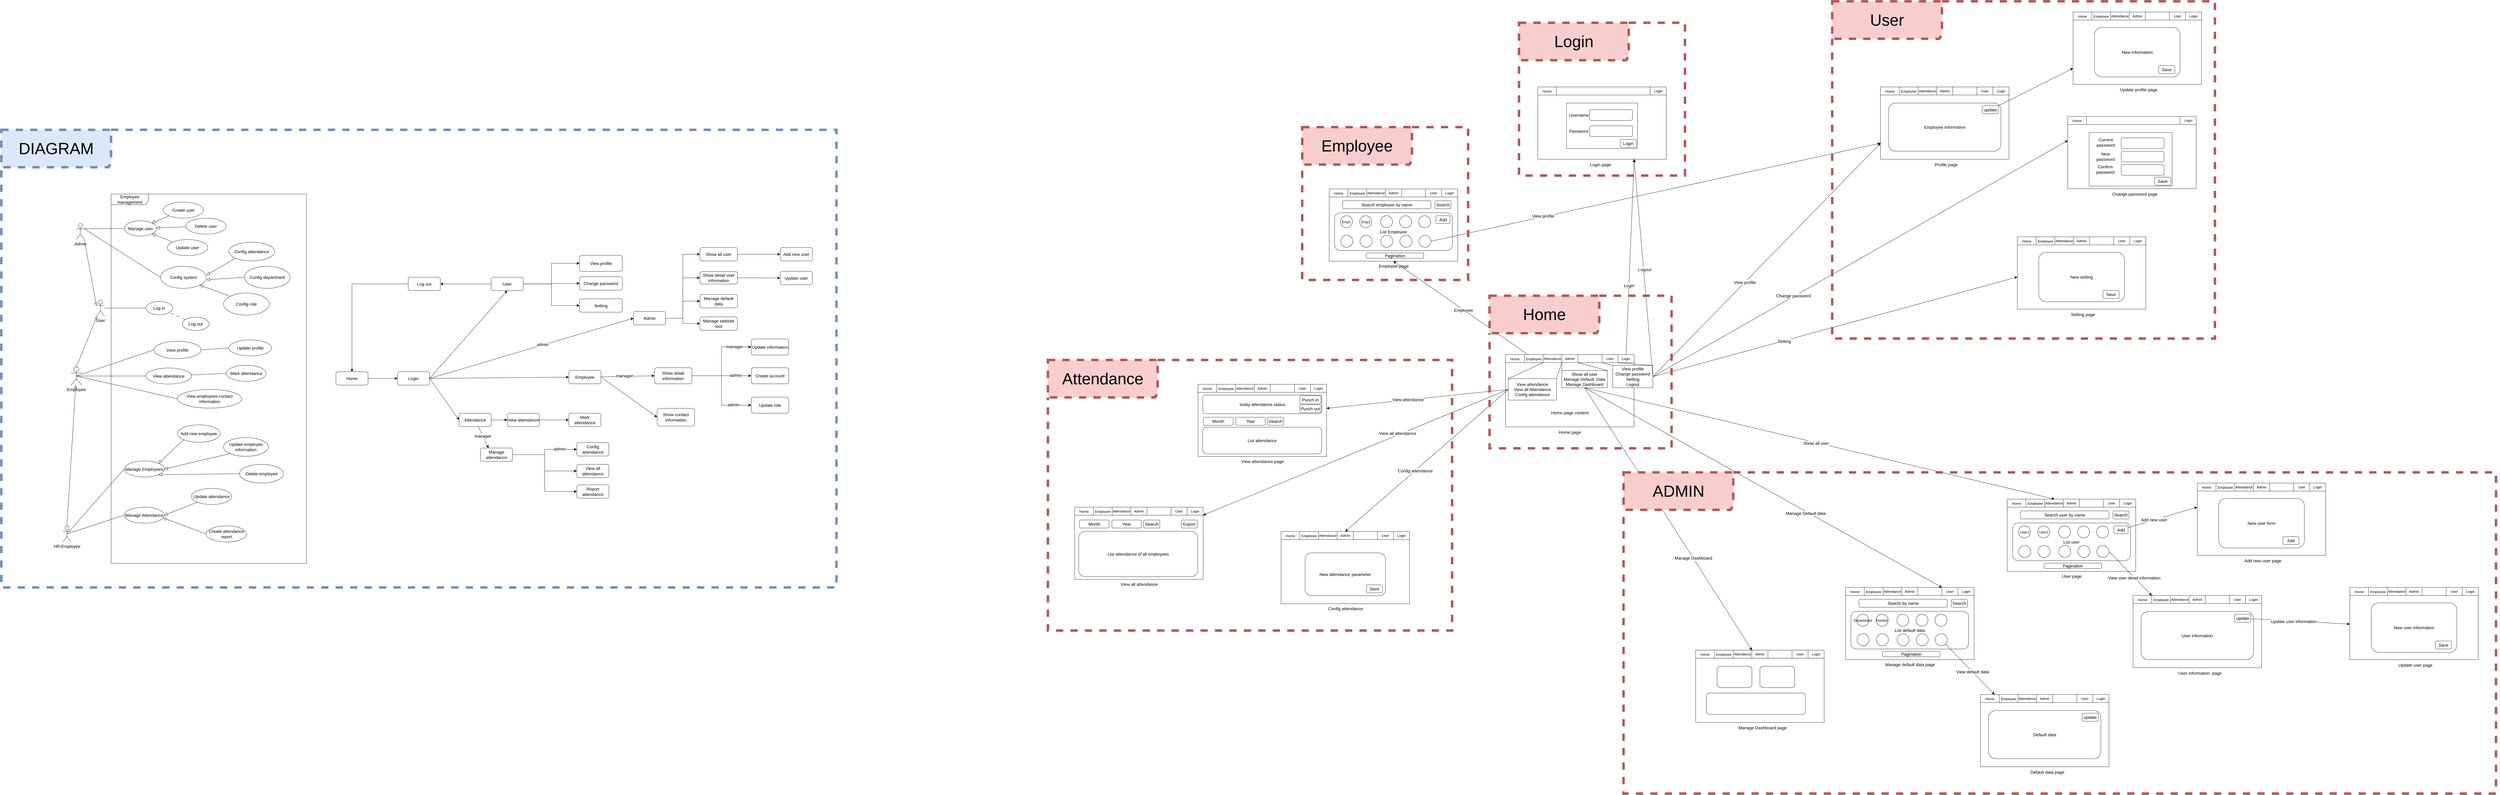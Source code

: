 <mxfile version="21.6.9" type="github">
  <diagram name="Page-1" id="yYdE8fevcW1kotKpUtS1">
    <mxGraphModel dx="9500" dy="5317" grid="1" gridSize="10" guides="1" tooltips="1" connect="1" arrows="1" fold="1" page="0" pageScale="1" pageWidth="850" pageHeight="1100" background="#ffffff" math="0" shadow="0">
      <root>
        <mxCell id="0" />
        <mxCell id="1" parent="0" />
        <mxCell id="azzmEiPG0c4EjMa-7jpn-20" style="rounded=0;orthogonalLoop=1;jettySize=auto;html=1;entryX=0;entryY=0.333;entryDx=0;entryDy=0;entryPerimeter=0;fontSize=12;startSize=8;endSize=8;endArrow=block;endFill=0;exitX=1;exitY=1;exitDx=0;exitDy=0;exitPerimeter=0;" parent="1" source="azzmEiPG0c4EjMa-7jpn-1" target="azzmEiPG0c4EjMa-7jpn-2" edge="1">
          <mxGeometry relative="1" as="geometry" />
        </mxCell>
        <mxCell id="azzmEiPG0c4EjMa-7jpn-23" style="edgeStyle=none;curved=1;rounded=0;orthogonalLoop=1;jettySize=auto;html=1;exitX=1;exitY=0.333;exitDx=0;exitDy=0;exitPerimeter=0;entryX=0;entryY=0.5;entryDx=0;entryDy=0;fontSize=12;startSize=8;endSize=8;endArrow=none;endFill=0;" parent="1" source="azzmEiPG0c4EjMa-7jpn-1" target="azzmEiPG0c4EjMa-7jpn-22" edge="1">
          <mxGeometry relative="1" as="geometry">
            <mxPoint x="-5520" y="-1916.5" as="sourcePoint" />
          </mxGeometry>
        </mxCell>
        <mxCell id="0ZDP7mP9zb8yZb6EwsvK-36" style="edgeStyle=none;curved=1;rounded=0;orthogonalLoop=1;jettySize=auto;html=1;exitX=1;exitY=0.333;exitDx=0;exitDy=0;exitPerimeter=0;entryX=0;entryY=0.5;entryDx=0;entryDy=0;fontSize=12;startSize=8;endSize=8;endArrow=none;endFill=0;" parent="1" source="azzmEiPG0c4EjMa-7jpn-1" target="0ZDP7mP9zb8yZb6EwsvK-35" edge="1">
          <mxGeometry relative="1" as="geometry" />
        </mxCell>
        <mxCell id="azzmEiPG0c4EjMa-7jpn-1" value="Admin&lt;br&gt;" style="shape=umlActor;verticalLabelPosition=bottom;verticalAlign=top;html=1;outlineConnect=0;fontSize=16;" parent="1" vertex="1">
          <mxGeometry x="-5550" y="-2180" width="30" height="60" as="geometry" />
        </mxCell>
        <mxCell id="azzmEiPG0c4EjMa-7jpn-2" value="User" style="shape=umlActor;verticalLabelPosition=bottom;verticalAlign=top;html=1;outlineConnect=0;fontSize=16;" parent="1" vertex="1">
          <mxGeometry x="-5475" y="-1893.75" width="30" height="60" as="geometry" />
        </mxCell>
        <mxCell id="azzmEiPG0c4EjMa-7jpn-21" style="rounded=0;orthogonalLoop=1;jettySize=auto;html=1;exitX=0.5;exitY=0;exitDx=0;exitDy=0;exitPerimeter=0;fontSize=12;startSize=8;endSize=8;endArrow=block;endFill=0;" parent="1" source="azzmEiPG0c4EjMa-7jpn-5" target="azzmEiPG0c4EjMa-7jpn-2" edge="1">
          <mxGeometry relative="1" as="geometry" />
        </mxCell>
        <mxCell id="0ZDP7mP9zb8yZb6EwsvK-33" style="edgeStyle=none;curved=1;rounded=0;orthogonalLoop=1;jettySize=auto;html=1;exitX=0.5;exitY=0.5;exitDx=0;exitDy=0;exitPerimeter=0;fontSize=12;startSize=8;endSize=8;endArrow=none;endFill=0;" parent="1" source="azzmEiPG0c4EjMa-7jpn-5" target="0ZDP7mP9zb8yZb6EwsvK-32" edge="1">
          <mxGeometry relative="1" as="geometry" />
        </mxCell>
        <mxCell id="iLBCfJWi0I3d8sN683ho-17" style="edgeStyle=none;curved=1;rounded=0;orthogonalLoop=1;jettySize=auto;html=1;exitX=0.5;exitY=0.5;exitDx=0;exitDy=0;exitPerimeter=0;entryX=0;entryY=0.5;entryDx=0;entryDy=0;fontSize=12;startSize=8;endSize=8;endArrow=none;endFill=0;" parent="1" source="azzmEiPG0c4EjMa-7jpn-5" target="iLBCfJWi0I3d8sN683ho-16" edge="1">
          <mxGeometry relative="1" as="geometry" />
        </mxCell>
        <mxCell id="azzmEiPG0c4EjMa-7jpn-5" value="Employee" style="shape=umlActor;verticalLabelPosition=bottom;verticalAlign=top;html=1;outlineConnect=0;fontSize=16;" parent="1" vertex="1">
          <mxGeometry x="-5570" y="-1643.75" width="40" height="67.5" as="geometry" />
        </mxCell>
        <mxCell id="azzmEiPG0c4EjMa-7jpn-19" style="edgeStyle=none;curved=1;rounded=0;orthogonalLoop=1;jettySize=auto;html=1;exitX=0;exitY=0.5;exitDx=0;exitDy=0;fontSize=12;startSize=8;endSize=8;endArrow=none;endFill=0;" parent="1" source="azzmEiPG0c4EjMa-7jpn-10" target="azzmEiPG0c4EjMa-7jpn-2" edge="1">
          <mxGeometry relative="1" as="geometry" />
        </mxCell>
        <mxCell id="azzmEiPG0c4EjMa-7jpn-10" value="Log in" style="ellipse;whiteSpace=wrap;html=1;fontSize=16;" parent="1" vertex="1">
          <mxGeometry x="-5290" y="-1888.75" width="100" height="50" as="geometry" />
        </mxCell>
        <mxCell id="azzmEiPG0c4EjMa-7jpn-17" style="edgeStyle=none;curved=1;rounded=0;orthogonalLoop=1;jettySize=auto;html=1;exitX=0.5;exitY=0;exitDx=0;exitDy=0;exitPerimeter=0;fontSize=12;startSize=8;endSize=8;endArrow=block;endFill=0;" parent="1" source="azzmEiPG0c4EjMa-7jpn-12" target="azzmEiPG0c4EjMa-7jpn-5" edge="1">
          <mxGeometry relative="1" as="geometry">
            <mxPoint x="-5467" y="-1152.5" as="sourcePoint" />
            <mxPoint x="-5467" y="-1352.5" as="targetPoint" />
          </mxGeometry>
        </mxCell>
        <mxCell id="iLBCfJWi0I3d8sN683ho-30" style="edgeStyle=none;curved=1;rounded=0;orthogonalLoop=1;jettySize=auto;html=1;exitX=0.5;exitY=0.5;exitDx=0;exitDy=0;exitPerimeter=0;entryX=0;entryY=0.5;entryDx=0;entryDy=0;fontSize=12;startSize=8;endSize=8;endArrow=none;endFill=0;" parent="1" source="azzmEiPG0c4EjMa-7jpn-12" target="iLBCfJWi0I3d8sN683ho-23" edge="1">
          <mxGeometry relative="1" as="geometry" />
        </mxCell>
        <mxCell id="azzmEiPG0c4EjMa-7jpn-12" value="HR-Employee&lt;br&gt;" style="shape=umlActor;verticalLabelPosition=bottom;verticalAlign=top;html=1;outlineConnect=0;fontSize=16;" parent="1" vertex="1">
          <mxGeometry x="-5600" y="-1050" width="30" height="60" as="geometry" />
        </mxCell>
        <mxCell id="azzmEiPG0c4EjMa-7jpn-13" value="Manage Employees" style="ellipse;whiteSpace=wrap;html=1;fontSize=16;" parent="1" vertex="1">
          <mxGeometry x="-5371" y="-1292.5" width="150" height="60" as="geometry" />
        </mxCell>
        <mxCell id="azzmEiPG0c4EjMa-7jpn-15" value="" style="endArrow=none;html=1;rounded=0;fontSize=12;startSize=8;endSize=8;curved=1;exitX=0.5;exitY=0.5;exitDx=0;exitDy=0;exitPerimeter=0;entryX=0;entryY=0.5;entryDx=0;entryDy=0;" parent="1" source="azzmEiPG0c4EjMa-7jpn-12" target="azzmEiPG0c4EjMa-7jpn-13" edge="1">
          <mxGeometry width="50" height="50" relative="1" as="geometry">
            <mxPoint x="-5401" y="-1262.5" as="sourcePoint" />
            <mxPoint x="-5351" y="-1312.5" as="targetPoint" />
          </mxGeometry>
        </mxCell>
        <mxCell id="azzmEiPG0c4EjMa-7jpn-22" value="Manage user" style="ellipse;whiteSpace=wrap;html=1;fontSize=16;" parent="1" vertex="1">
          <mxGeometry x="-5370" y="-2190" width="120" height="57" as="geometry" />
        </mxCell>
        <mxCell id="azzmEiPG0c4EjMa-7jpn-29" value="Update attendance" style="ellipse;whiteSpace=wrap;html=1;fontSize=16;" parent="1" vertex="1">
          <mxGeometry x="-5120" y="-1190" width="151" height="60" as="geometry" />
        </mxCell>
        <mxCell id="azzmEiPG0c4EjMa-7jpn-30" style="edgeStyle=none;curved=1;rounded=0;orthogonalLoop=1;jettySize=auto;html=1;exitX=0.5;exitY=1;exitDx=0;exitDy=0;fontSize=12;startSize=8;endSize=8;" parent="1" source="azzmEiPG0c4EjMa-7jpn-13" target="azzmEiPG0c4EjMa-7jpn-13" edge="1">
          <mxGeometry relative="1" as="geometry" />
        </mxCell>
        <mxCell id="azzmEiPG0c4EjMa-7jpn-35" style="edgeStyle=none;curved=1;rounded=0;orthogonalLoop=1;jettySize=auto;html=1;entryX=1;entryY=0.5;entryDx=0;entryDy=0;fontSize=12;startSize=8;endSize=10;endArrow=block;endFill=0;exitX=0;exitY=1;exitDx=0;exitDy=0;" parent="1" source="azzmEiPG0c4EjMa-7jpn-34" target="azzmEiPG0c4EjMa-7jpn-13" edge="1">
          <mxGeometry relative="1" as="geometry" />
        </mxCell>
        <mxCell id="azzmEiPG0c4EjMa-7jpn-34" value="Update employee information" style="ellipse;whiteSpace=wrap;html=1;fontSize=16;" parent="1" vertex="1">
          <mxGeometry x="-5000" y="-1380" width="168" height="70" as="geometry" />
        </mxCell>
        <mxCell id="azzmEiPG0c4EjMa-7jpn-36" value="Create attendance report" style="ellipse;whiteSpace=wrap;html=1;fontSize=16;" parent="1" vertex="1">
          <mxGeometry x="-5064.5" y="-1050" width="151" height="60" as="geometry" />
        </mxCell>
        <mxCell id="azzmEiPG0c4EjMa-7jpn-38" value="Mark attendance" style="ellipse;whiteSpace=wrap;html=1;fontSize=16;" parent="1" vertex="1">
          <mxGeometry x="-4990" y="-1650" width="150" height="60" as="geometry" />
        </mxCell>
        <mxCell id="azzmEiPG0c4EjMa-7jpn-48" style="edgeStyle=none;curved=1;rounded=0;orthogonalLoop=1;jettySize=auto;html=1;exitX=0;exitY=1;exitDx=0;exitDy=0;entryX=1;entryY=0;entryDx=0;entryDy=0;fontSize=12;startSize=8;endSize=10;endArrow=block;endFill=0;" parent="1" source="azzmEiPG0c4EjMa-7jpn-44" target="azzmEiPG0c4EjMa-7jpn-22" edge="1">
          <mxGeometry relative="1" as="geometry" />
        </mxCell>
        <mxCell id="azzmEiPG0c4EjMa-7jpn-44" value="Create user" style="ellipse;whiteSpace=wrap;html=1;fontSize=16;" parent="1" vertex="1">
          <mxGeometry x="-5225.5" y="-2260" width="151" height="60" as="geometry" />
        </mxCell>
        <mxCell id="azzmEiPG0c4EjMa-7jpn-49" style="edgeStyle=none;curved=1;rounded=0;orthogonalLoop=1;jettySize=auto;html=1;fontSize=12;startSize=8;endSize=10;endArrow=block;endFill=0;" parent="1" source="azzmEiPG0c4EjMa-7jpn-45" target="azzmEiPG0c4EjMa-7jpn-22" edge="1">
          <mxGeometry relative="1" as="geometry" />
        </mxCell>
        <mxCell id="azzmEiPG0c4EjMa-7jpn-45" value="Delete user" style="ellipse;whiteSpace=wrap;html=1;fontSize=16;" parent="1" vertex="1">
          <mxGeometry x="-5141" y="-2200" width="151" height="60" as="geometry" />
        </mxCell>
        <mxCell id="azzmEiPG0c4EjMa-7jpn-51" style="edgeStyle=none;curved=1;rounded=0;orthogonalLoop=1;jettySize=auto;html=1;fontSize=12;startSize=8;endSize=8;endArrow=none;endFill=0;dashed=1;dashPattern=12 12;" parent="1" source="azzmEiPG0c4EjMa-7jpn-50" target="azzmEiPG0c4EjMa-7jpn-10" edge="1">
          <mxGeometry relative="1" as="geometry" />
        </mxCell>
        <mxCell id="azzmEiPG0c4EjMa-7jpn-50" value="Log out" style="ellipse;whiteSpace=wrap;html=1;fontSize=16;" parent="1" vertex="1">
          <mxGeometry x="-5154" y="-1830" width="100" height="50" as="geometry" />
        </mxCell>
        <mxCell id="azzmEiPG0c4EjMa-7jpn-56" style="edgeStyle=none;curved=1;rounded=0;orthogonalLoop=1;jettySize=auto;html=1;entryX=0.5;entryY=0.5;entryDx=0;entryDy=0;entryPerimeter=0;fontSize=12;startSize=8;endSize=8;endArrow=none;endFill=0;exitX=0;exitY=0.5;exitDx=0;exitDy=0;" parent="1" source="azzmEiPG0c4EjMa-7jpn-55" target="azzmEiPG0c4EjMa-7jpn-5" edge="1">
          <mxGeometry relative="1" as="geometry" />
        </mxCell>
        <mxCell id="iLBCfJWi0I3d8sN683ho-14" style="edgeStyle=none;curved=1;rounded=0;orthogonalLoop=1;jettySize=auto;html=1;exitX=1;exitY=0.5;exitDx=0;exitDy=0;entryX=0;entryY=0.5;entryDx=0;entryDy=0;fontSize=12;startSize=8;endSize=8;endArrow=none;endFill=0;" parent="1" source="azzmEiPG0c4EjMa-7jpn-55" target="iLBCfJWi0I3d8sN683ho-13" edge="1">
          <mxGeometry relative="1" as="geometry" />
        </mxCell>
        <mxCell id="azzmEiPG0c4EjMa-7jpn-55" value="View profile" style="ellipse;whiteSpace=wrap;html=1;fontSize=16;" parent="1" vertex="1">
          <mxGeometry x="-5260" y="-1740" width="176" height="65" as="geometry" />
        </mxCell>
        <mxCell id="azzmEiPG0c4EjMa-7jpn-58" style="edgeStyle=none;curved=1;rounded=0;orthogonalLoop=1;jettySize=auto;html=1;entryX=1;entryY=1;entryDx=0;entryDy=0;fontSize=12;startSize=8;endSize=10;endArrow=block;endFill=0;" parent="1" source="azzmEiPG0c4EjMa-7jpn-57" target="azzmEiPG0c4EjMa-7jpn-22" edge="1">
          <mxGeometry relative="1" as="geometry" />
        </mxCell>
        <mxCell id="azzmEiPG0c4EjMa-7jpn-57" value="Update user" style="ellipse;whiteSpace=wrap;html=1;fontSize=16;" parent="1" vertex="1">
          <mxGeometry x="-5210" y="-2120" width="151" height="60" as="geometry" />
        </mxCell>
        <mxCell id="azzmEiPG0c4EjMa-7jpn-60" value="Employee management" style="shape=umlFrame;whiteSpace=wrap;html=1;pointerEvents=0;fontSize=16;width=140;height=40;" parent="1" vertex="1">
          <mxGeometry x="-5420" y="-2290" width="730" height="1380" as="geometry" />
        </mxCell>
        <mxCell id="iLBCfJWi0I3d8sN683ho-15" style="edgeStyle=none;curved=1;rounded=0;orthogonalLoop=1;jettySize=auto;html=1;entryX=0;entryY=0.5;entryDx=0;entryDy=0;fontSize=12;startSize=8;endSize=8;endArrow=none;endFill=0;" parent="1" source="0ZDP7mP9zb8yZb6EwsvK-32" target="azzmEiPG0c4EjMa-7jpn-38" edge="1">
          <mxGeometry relative="1" as="geometry" />
        </mxCell>
        <mxCell id="0ZDP7mP9zb8yZb6EwsvK-32" value="View attendance" style="ellipse;whiteSpace=wrap;html=1;fontSize=16;" parent="1" vertex="1">
          <mxGeometry x="-5290" y="-1640" width="170" height="60" as="geometry" />
        </mxCell>
        <mxCell id="0ZDP7mP9zb8yZb6EwsvK-35" value="Config system" style="ellipse;whiteSpace=wrap;html=1;fontSize=16;" parent="1" vertex="1">
          <mxGeometry x="-5235.5" y="-2020" width="171" height="82.5" as="geometry" />
        </mxCell>
        <mxCell id="iLBCfJWi0I3d8sN683ho-5" value="Config attendance" style="ellipse;whiteSpace=wrap;html=1;fontSize=16;" parent="1" vertex="1">
          <mxGeometry x="-4980" y="-2110" width="171" height="70" as="geometry" />
        </mxCell>
        <mxCell id="iLBCfJWi0I3d8sN683ho-6" style="edgeStyle=none;curved=1;rounded=0;orthogonalLoop=1;jettySize=auto;html=1;entryX=1.003;entryY=0.395;entryDx=0;entryDy=0;fontSize=12;startSize=8;endSize=10;endArrow=block;endFill=0;exitX=0;exitY=1;exitDx=0;exitDy=0;entryPerimeter=0;" parent="1" source="iLBCfJWi0I3d8sN683ho-5" target="0ZDP7mP9zb8yZb6EwsvK-35" edge="1">
          <mxGeometry relative="1" as="geometry">
            <mxPoint x="-5179" y="-2101" as="sourcePoint" />
            <mxPoint x="-5257" y="-2131" as="targetPoint" />
          </mxGeometry>
        </mxCell>
        <mxCell id="iLBCfJWi0I3d8sN683ho-7" value="Config department" style="ellipse;whiteSpace=wrap;html=1;fontSize=16;" parent="1" vertex="1">
          <mxGeometry x="-4922" y="-2020" width="171" height="82.5" as="geometry" />
        </mxCell>
        <mxCell id="iLBCfJWi0I3d8sN683ho-8" style="edgeStyle=none;curved=1;rounded=0;orthogonalLoop=1;jettySize=auto;html=1;entryX=1.008;entryY=0.61;entryDx=0;entryDy=0;fontSize=12;startSize=8;endSize=10;endArrow=block;endFill=0;exitX=0;exitY=0.5;exitDx=0;exitDy=0;entryPerimeter=0;" parent="1" source="iLBCfJWi0I3d8sN683ho-7" target="0ZDP7mP9zb8yZb6EwsvK-35" edge="1">
          <mxGeometry relative="1" as="geometry">
            <mxPoint x="-4945" y="-2040" as="sourcePoint" />
            <mxPoint x="-5054" y="-1977" as="targetPoint" />
          </mxGeometry>
        </mxCell>
        <mxCell id="iLBCfJWi0I3d8sN683ho-9" value="Config role" style="ellipse;whiteSpace=wrap;html=1;fontSize=16;" parent="1" vertex="1">
          <mxGeometry x="-5000" y="-1920" width="171" height="82.5" as="geometry" />
        </mxCell>
        <mxCell id="iLBCfJWi0I3d8sN683ho-10" style="edgeStyle=none;curved=1;rounded=0;orthogonalLoop=1;jettySize=auto;html=1;entryX=1;entryY=1;entryDx=0;entryDy=0;fontSize=12;startSize=8;endSize=10;endArrow=block;endFill=0;exitX=0;exitY=0;exitDx=0;exitDy=0;" parent="1" source="iLBCfJWi0I3d8sN683ho-9" target="0ZDP7mP9zb8yZb6EwsvK-35" edge="1">
          <mxGeometry relative="1" as="geometry">
            <mxPoint x="-4912" y="-1969" as="sourcePoint" />
            <mxPoint x="-5053" y="-1960" as="targetPoint" />
          </mxGeometry>
        </mxCell>
        <mxCell id="iLBCfJWi0I3d8sN683ho-13" value="Update profile" style="ellipse;whiteSpace=wrap;html=1;fontSize=16;" parent="1" vertex="1">
          <mxGeometry x="-4980" y="-1745" width="160" height="60" as="geometry" />
        </mxCell>
        <mxCell id="iLBCfJWi0I3d8sN683ho-16" value="View employees contact information" style="ellipse;whiteSpace=wrap;html=1;fontSize=16;" parent="1" vertex="1">
          <mxGeometry x="-5172" y="-1560" width="240" height="70" as="geometry" />
        </mxCell>
        <mxCell id="iLBCfJWi0I3d8sN683ho-18" value="Add new employee" style="ellipse;whiteSpace=wrap;html=1;fontSize=16;" parent="1" vertex="1">
          <mxGeometry x="-5172" y="-1427.5" width="160" height="65" as="geometry" />
        </mxCell>
        <mxCell id="iLBCfJWi0I3d8sN683ho-19" style="edgeStyle=none;curved=1;rounded=0;orthogonalLoop=1;jettySize=auto;html=1;entryX=1;entryY=0;entryDx=0;entryDy=0;fontSize=12;startSize=8;endSize=10;endArrow=block;endFill=0;exitX=0;exitY=1;exitDx=0;exitDy=0;" parent="1" source="iLBCfJWi0I3d8sN683ho-18" target="azzmEiPG0c4EjMa-7jpn-13" edge="1">
          <mxGeometry relative="1" as="geometry">
            <mxPoint x="-5137.5" y="-1338" as="sourcePoint" />
            <mxPoint x="-5272.5" y="-1310" as="targetPoint" />
          </mxGeometry>
        </mxCell>
        <mxCell id="iLBCfJWi0I3d8sN683ho-21" value="Delete employee" style="ellipse;whiteSpace=wrap;html=1;fontSize=16;" parent="1" vertex="1">
          <mxGeometry x="-4940" y="-1280" width="164.5" height="70" as="geometry" />
        </mxCell>
        <mxCell id="iLBCfJWi0I3d8sN683ho-22" style="edgeStyle=none;curved=1;rounded=0;orthogonalLoop=1;jettySize=auto;html=1;entryX=1;entryY=1;entryDx=0;entryDy=0;fontSize=12;startSize=8;endSize=10;endArrow=block;endFill=0;exitX=0;exitY=0.5;exitDx=0;exitDy=0;" parent="1" source="iLBCfJWi0I3d8sN683ho-21" target="azzmEiPG0c4EjMa-7jpn-13" edge="1">
          <mxGeometry relative="1" as="geometry">
            <mxPoint x="-4996" y="-1293" as="sourcePoint" />
            <mxPoint x="-5211" y="-1252" as="targetPoint" />
          </mxGeometry>
        </mxCell>
        <mxCell id="iLBCfJWi0I3d8sN683ho-23" value="Manage Attendance" style="ellipse;whiteSpace=wrap;html=1;fontSize=16;" parent="1" vertex="1">
          <mxGeometry x="-5371" y="-1120" width="150" height="60" as="geometry" />
        </mxCell>
        <mxCell id="iLBCfJWi0I3d8sN683ho-25" style="edgeStyle=none;curved=1;rounded=0;orthogonalLoop=1;jettySize=auto;html=1;entryX=1;entryY=0.5;entryDx=0;entryDy=0;fontSize=12;startSize=8;endSize=10;endArrow=block;endFill=0;exitX=0;exitY=1;exitDx=0;exitDy=0;" parent="1" source="azzmEiPG0c4EjMa-7jpn-29" target="iLBCfJWi0I3d8sN683ho-23" edge="1">
          <mxGeometry relative="1" as="geometry">
            <mxPoint x="-5154" y="-1160" as="sourcePoint" />
            <mxPoint x="-5248" y="-1072" as="targetPoint" />
          </mxGeometry>
        </mxCell>
        <mxCell id="iLBCfJWi0I3d8sN683ho-28" style="edgeStyle=none;curved=1;rounded=0;orthogonalLoop=1;jettySize=auto;html=1;entryX=0.968;entryY=0.674;entryDx=0;entryDy=0;fontSize=12;startSize=8;endSize=10;endArrow=block;endFill=0;exitX=0;exitY=0.5;exitDx=0;exitDy=0;entryPerimeter=0;" parent="1" source="azzmEiPG0c4EjMa-7jpn-36" target="iLBCfJWi0I3d8sN683ho-23" edge="1">
          <mxGeometry relative="1" as="geometry">
            <mxPoint x="-5088" y="-1129" as="sourcePoint" />
            <mxPoint x="-5211" y="-1080" as="targetPoint" />
          </mxGeometry>
        </mxCell>
        <mxCell id="iLBCfJWi0I3d8sN683ho-52" value="" style="group;fontSize=13;" parent="1" vertex="1" connectable="0">
          <mxGeometry x="-210" y="-1690" width="560" height="270" as="geometry" />
        </mxCell>
        <mxCell id="iLBCfJWi0I3d8sN683ho-32" value="" style="html=1;whiteSpace=wrap;fontSize=16;" parent="iLBCfJWi0I3d8sN683ho-52" vertex="1">
          <mxGeometry width="480" height="30" as="geometry" />
        </mxCell>
        <mxCell id="iLBCfJWi0I3d8sN683ho-51" value="&lt;br&gt;&lt;br&gt;&lt;br&gt;&lt;br&gt;&lt;br&gt;&lt;br&gt;&lt;br&gt;Home page content" style="rounded=0;whiteSpace=wrap;html=1;fontSize=16;" parent="iLBCfJWi0I3d8sN683ho-52" vertex="1">
          <mxGeometry y="30" width="480" height="240" as="geometry" />
        </mxCell>
        <mxCell id="iLBCfJWi0I3d8sN683ho-61" value="&lt;font style=&quot;font-size: 13px;&quot;&gt;Employee&lt;/font&gt;" style="rounded=0;whiteSpace=wrap;html=1;fontSize=16;" parent="iLBCfJWi0I3d8sN683ho-52" vertex="1">
          <mxGeometry x="70" width="70" height="30" as="geometry" />
        </mxCell>
        <mxCell id="iLBCfJWi0I3d8sN683ho-62" value="&lt;font style=&quot;font-size: 13px;&quot;&gt;Attendance&lt;/font&gt;" style="rounded=0;whiteSpace=wrap;html=1;fontSize=13;" parent="iLBCfJWi0I3d8sN683ho-52" vertex="1">
          <mxGeometry x="140" width="70" height="30" as="geometry" />
        </mxCell>
        <mxCell id="iLBCfJWi0I3d8sN683ho-81" value="&lt;font style=&quot;font-size: 13px;&quot;&gt;Admin&lt;/font&gt;" style="rounded=0;whiteSpace=wrap;html=1;fontSize=13;" parent="iLBCfJWi0I3d8sN683ho-52" vertex="1">
          <mxGeometry x="210" width="60" height="30" as="geometry" />
        </mxCell>
        <mxCell id="iLBCfJWi0I3d8sN683ho-177" value="&lt;font style=&quot;font-size: 13px;&quot;&gt;Home&lt;/font&gt;" style="rounded=0;whiteSpace=wrap;html=1;fontSize=16;" parent="iLBCfJWi0I3d8sN683ho-52" vertex="1">
          <mxGeometry width="70" height="30" as="geometry" />
        </mxCell>
        <mxCell id="iLBCfJWi0I3d8sN683ho-187" value="&lt;font style=&quot;font-size: 13px;&quot;&gt;Login&lt;/font&gt;" style="rounded=0;whiteSpace=wrap;html=1;fontSize=13;" parent="iLBCfJWi0I3d8sN683ho-52" vertex="1">
          <mxGeometry x="420" width="60" height="30" as="geometry" />
        </mxCell>
        <mxCell id="iLBCfJWi0I3d8sN683ho-189" value="User" style="rounded=0;whiteSpace=wrap;html=1;fontSize=13;" parent="iLBCfJWi0I3d8sN683ho-52" vertex="1">
          <mxGeometry x="360" width="60" height="30" as="geometry" />
        </mxCell>
        <mxCell id="iLBCfJWi0I3d8sN683ho-194" value="" style="endArrow=none;html=1;rounded=0;fontSize=12;startSize=8;endSize=8;curved=1;entryX=0;entryY=1;entryDx=0;entryDy=0;exitX=0;exitY=0;exitDx=0;exitDy=0;" parent="iLBCfJWi0I3d8sN683ho-52" source="iLBCfJWi0I3d8sN683ho-196" target="iLBCfJWi0I3d8sN683ho-189" edge="1">
          <mxGeometry width="50" height="50" relative="1" as="geometry">
            <mxPoint x="300" y="200" as="sourcePoint" />
            <mxPoint x="350" y="150" as="targetPoint" />
          </mxGeometry>
        </mxCell>
        <mxCell id="iLBCfJWi0I3d8sN683ho-196" value="View profile&lt;br&gt;Change password&lt;br&gt;Setting&lt;br&gt;Logout" style="rounded=0;whiteSpace=wrap;html=1;fontSize=16;" parent="iLBCfJWi0I3d8sN683ho-52" vertex="1">
          <mxGeometry x="400" y="40.58" width="150" height="83.33" as="geometry" />
        </mxCell>
        <mxCell id="iLBCfJWi0I3d8sN683ho-195" value="" style="endArrow=none;html=1;rounded=0;fontSize=12;startSize=8;endSize=8;curved=1;entryX=0.875;entryY=0.001;entryDx=0;entryDy=0;entryPerimeter=0;exitX=1;exitY=0;exitDx=0;exitDy=0;" parent="iLBCfJWi0I3d8sN683ho-52" source="iLBCfJWi0I3d8sN683ho-196" target="iLBCfJWi0I3d8sN683ho-51" edge="1">
          <mxGeometry width="50" height="50" relative="1" as="geometry">
            <mxPoint x="500" y="80" as="sourcePoint" />
            <mxPoint x="560" y="60" as="targetPoint" />
          </mxGeometry>
        </mxCell>
        <mxCell id="iLBCfJWi0I3d8sN683ho-370" value="Show all user&lt;br&gt;Manage Default&amp;nbsp; Data&lt;br&gt;Manage Dashboard" style="rounded=0;whiteSpace=wrap;html=1;fontSize=16;" parent="iLBCfJWi0I3d8sN683ho-52" vertex="1">
          <mxGeometry x="210" y="59.41" width="170" height="64.5" as="geometry" />
        </mxCell>
        <mxCell id="iLBCfJWi0I3d8sN683ho-373" value="" style="endArrow=none;html=1;rounded=0;fontSize=12;startSize=8;endSize=8;curved=1;exitX=0;exitY=0;exitDx=0;exitDy=0;entryX=0;entryY=1;entryDx=0;entryDy=0;" parent="iLBCfJWi0I3d8sN683ho-52" source="iLBCfJWi0I3d8sN683ho-370" target="iLBCfJWi0I3d8sN683ho-81" edge="1">
          <mxGeometry width="50" height="50" relative="1" as="geometry">
            <mxPoint x="10" y="110" as="sourcePoint" />
            <mxPoint x="60" y="60" as="targetPoint" />
          </mxGeometry>
        </mxCell>
        <mxCell id="iLBCfJWi0I3d8sN683ho-372" value="" style="endArrow=none;html=1;rounded=0;fontSize=12;startSize=8;endSize=8;curved=1;exitX=1;exitY=0;exitDx=0;exitDy=0;entryX=1;entryY=1;entryDx=0;entryDy=0;" parent="iLBCfJWi0I3d8sN683ho-52" source="iLBCfJWi0I3d8sN683ho-370" target="iLBCfJWi0I3d8sN683ho-81" edge="1">
          <mxGeometry width="50" height="50" relative="1" as="geometry">
            <mxPoint x="10" y="110" as="sourcePoint" />
            <mxPoint x="60" y="60" as="targetPoint" />
          </mxGeometry>
        </mxCell>
        <mxCell id="iLBCfJWi0I3d8sN683ho-538" value="View attendance&lt;br&gt;View all Attendance&lt;br&gt;Config attendance" style="rounded=0;whiteSpace=wrap;html=1;fontSize=16;" parent="iLBCfJWi0I3d8sN683ho-52" vertex="1">
          <mxGeometry x="10" y="90" width="180" height="80" as="geometry" />
        </mxCell>
        <mxCell id="iLBCfJWi0I3d8sN683ho-615" value="" style="endArrow=none;html=1;rounded=0;fontSize=12;startSize=8;endSize=8;curved=1;exitX=0;exitY=0;exitDx=0;exitDy=0;entryX=1;entryY=1;entryDx=0;entryDy=0;" parent="iLBCfJWi0I3d8sN683ho-52" source="iLBCfJWi0I3d8sN683ho-538" target="iLBCfJWi0I3d8sN683ho-61" edge="1">
          <mxGeometry width="50" height="50" relative="1" as="geometry">
            <mxPoint x="70" y="40" as="sourcePoint" />
            <mxPoint x="120" y="-10" as="targetPoint" />
          </mxGeometry>
        </mxCell>
        <mxCell id="iLBCfJWi0I3d8sN683ho-616" value="" style="endArrow=none;html=1;rounded=0;fontSize=12;startSize=8;endSize=8;curved=1;exitX=1;exitY=0;exitDx=0;exitDy=0;entryX=1;entryY=1;entryDx=0;entryDy=0;" parent="iLBCfJWi0I3d8sN683ho-52" source="iLBCfJWi0I3d8sN683ho-538" target="iLBCfJWi0I3d8sN683ho-62" edge="1">
          <mxGeometry width="50" height="50" relative="1" as="geometry">
            <mxPoint x="70" y="40" as="sourcePoint" />
            <mxPoint x="120" y="-10" as="targetPoint" />
          </mxGeometry>
        </mxCell>
        <mxCell id="iLBCfJWi0I3d8sN683ho-55" value="Home page" style="text;html=1;strokeColor=none;fillColor=none;align=center;verticalAlign=middle;whiteSpace=wrap;rounded=0;fontSize=16;" parent="1" vertex="1">
          <mxGeometry x="-15" y="-1410" width="90" height="20" as="geometry" />
        </mxCell>
        <mxCell id="iLBCfJWi0I3d8sN683ho-218" value="" style="group" parent="1" vertex="1" connectable="0">
          <mxGeometry x="-90" y="-2690" width="560" height="300" as="geometry" />
        </mxCell>
        <mxCell id="iLBCfJWi0I3d8sN683ho-198" value="" style="group;fontSize=13;" parent="iLBCfJWi0I3d8sN683ho-218" vertex="1" connectable="0">
          <mxGeometry width="560" height="270" as="geometry" />
        </mxCell>
        <mxCell id="iLBCfJWi0I3d8sN683ho-199" value="" style="html=1;whiteSpace=wrap;fontSize=16;" parent="iLBCfJWi0I3d8sN683ho-198" vertex="1">
          <mxGeometry width="480" height="30" as="geometry" />
        </mxCell>
        <mxCell id="iLBCfJWi0I3d8sN683ho-200" value="" style="rounded=0;whiteSpace=wrap;html=1;fontSize=16;" parent="iLBCfJWi0I3d8sN683ho-198" vertex="1">
          <mxGeometry y="30" width="480" height="240" as="geometry" />
        </mxCell>
        <mxCell id="iLBCfJWi0I3d8sN683ho-204" value="&lt;font style=&quot;font-size: 13px;&quot;&gt;Home&lt;/font&gt;" style="rounded=0;whiteSpace=wrap;html=1;fontSize=16;" parent="iLBCfJWi0I3d8sN683ho-198" vertex="1">
          <mxGeometry width="70" height="30" as="geometry" />
        </mxCell>
        <mxCell id="iLBCfJWi0I3d8sN683ho-205" value="&lt;font style=&quot;font-size: 13px;&quot;&gt;Login&lt;/font&gt;" style="rounded=0;whiteSpace=wrap;html=1;fontSize=13;" parent="iLBCfJWi0I3d8sN683ho-198" vertex="1">
          <mxGeometry x="420" width="60" height="30" as="geometry" />
        </mxCell>
        <mxCell id="iLBCfJWi0I3d8sN683ho-210" value="" style="rounded=0;whiteSpace=wrap;html=1;fontSize=16;" parent="iLBCfJWi0I3d8sN683ho-198" vertex="1">
          <mxGeometry x="107.5" y="60" width="265" height="170" as="geometry" />
        </mxCell>
        <mxCell id="iLBCfJWi0I3d8sN683ho-211" value="" style="rounded=1;whiteSpace=wrap;html=1;fontSize=16;" parent="iLBCfJWi0I3d8sN683ho-198" vertex="1">
          <mxGeometry x="194" y="85" width="160" height="40" as="geometry" />
        </mxCell>
        <mxCell id="iLBCfJWi0I3d8sN683ho-212" value="" style="rounded=1;whiteSpace=wrap;html=1;fontSize=16;" parent="iLBCfJWi0I3d8sN683ho-198" vertex="1">
          <mxGeometry x="194" y="145" width="160" height="40" as="geometry" />
        </mxCell>
        <mxCell id="iLBCfJWi0I3d8sN683ho-213" value="Username" style="text;html=1;strokeColor=none;fillColor=none;align=center;verticalAlign=middle;whiteSpace=wrap;rounded=0;fontSize=16;" parent="iLBCfJWi0I3d8sN683ho-198" vertex="1">
          <mxGeometry x="124" y="90" width="60" height="30" as="geometry" />
        </mxCell>
        <mxCell id="iLBCfJWi0I3d8sN683ho-214" value="Password" style="text;html=1;strokeColor=none;fillColor=none;align=center;verticalAlign=middle;whiteSpace=wrap;rounded=0;fontSize=16;" parent="iLBCfJWi0I3d8sN683ho-198" vertex="1">
          <mxGeometry x="123" y="150" width="60" height="30" as="geometry" />
        </mxCell>
        <mxCell id="iLBCfJWi0I3d8sN683ho-215" value="Login" style="rounded=1;whiteSpace=wrap;html=1;fontSize=16;" parent="iLBCfJWi0I3d8sN683ho-198" vertex="1">
          <mxGeometry x="308" y="196" width="60" height="30" as="geometry" />
        </mxCell>
        <mxCell id="iLBCfJWi0I3d8sN683ho-217" value="Login page" style="text;html=1;strokeColor=none;fillColor=none;align=center;verticalAlign=middle;whiteSpace=wrap;rounded=0;fontSize=16;" parent="iLBCfJWi0I3d8sN683ho-218" vertex="1">
          <mxGeometry x="190" y="280" width="90" height="20" as="geometry" />
        </mxCell>
        <mxCell id="iLBCfJWi0I3d8sN683ho-252" value="" style="group" parent="1" vertex="1" connectable="0">
          <mxGeometry x="1190.54" y="-2690" width="560" height="300" as="geometry" />
        </mxCell>
        <mxCell id="iLBCfJWi0I3d8sN683ho-219" value="" style="group;fontSize=13;" parent="iLBCfJWi0I3d8sN683ho-252" vertex="1" connectable="0">
          <mxGeometry width="560" height="270" as="geometry" />
        </mxCell>
        <mxCell id="iLBCfJWi0I3d8sN683ho-220" value="" style="html=1;whiteSpace=wrap;fontSize=16;" parent="iLBCfJWi0I3d8sN683ho-219" vertex="1">
          <mxGeometry width="480" height="30" as="geometry" />
        </mxCell>
        <mxCell id="iLBCfJWi0I3d8sN683ho-221" value="" style="rounded=0;whiteSpace=wrap;html=1;fontSize=16;" parent="iLBCfJWi0I3d8sN683ho-219" vertex="1">
          <mxGeometry y="30" width="480" height="240" as="geometry" />
        </mxCell>
        <mxCell id="iLBCfJWi0I3d8sN683ho-222" value="&lt;font style=&quot;font-size: 13px;&quot;&gt;Employee&lt;/font&gt;" style="rounded=0;whiteSpace=wrap;html=1;fontSize=16;" parent="iLBCfJWi0I3d8sN683ho-219" vertex="1">
          <mxGeometry x="70" width="70" height="30" as="geometry" />
        </mxCell>
        <mxCell id="iLBCfJWi0I3d8sN683ho-223" value="&lt;font style=&quot;font-size: 13px;&quot;&gt;Attendance&lt;/font&gt;" style="rounded=0;whiteSpace=wrap;html=1;fontSize=13;" parent="iLBCfJWi0I3d8sN683ho-219" vertex="1">
          <mxGeometry x="140" width="70" height="30" as="geometry" />
        </mxCell>
        <mxCell id="iLBCfJWi0I3d8sN683ho-224" value="&lt;font style=&quot;font-size: 13px;&quot;&gt;Admin&lt;/font&gt;" style="rounded=0;whiteSpace=wrap;html=1;fontSize=13;" parent="iLBCfJWi0I3d8sN683ho-219" vertex="1">
          <mxGeometry x="210" width="60" height="30" as="geometry" />
        </mxCell>
        <mxCell id="iLBCfJWi0I3d8sN683ho-225" value="&lt;font style=&quot;font-size: 13px;&quot;&gt;Home&lt;/font&gt;" style="rounded=0;whiteSpace=wrap;html=1;fontSize=16;" parent="iLBCfJWi0I3d8sN683ho-219" vertex="1">
          <mxGeometry width="70" height="30" as="geometry" />
        </mxCell>
        <mxCell id="iLBCfJWi0I3d8sN683ho-226" value="&lt;font style=&quot;font-size: 13px;&quot;&gt;Login&lt;/font&gt;" style="rounded=0;whiteSpace=wrap;html=1;fontSize=13;" parent="iLBCfJWi0I3d8sN683ho-219" vertex="1">
          <mxGeometry x="420" width="60" height="30" as="geometry" />
        </mxCell>
        <mxCell id="iLBCfJWi0I3d8sN683ho-227" value="User" style="rounded=0;whiteSpace=wrap;html=1;fontSize=13;" parent="iLBCfJWi0I3d8sN683ho-219" vertex="1">
          <mxGeometry x="360" width="60" height="30" as="geometry" />
        </mxCell>
        <mxCell id="iLBCfJWi0I3d8sN683ho-231" value="Employee information" style="rounded=1;whiteSpace=wrap;html=1;fontSize=16;" parent="iLBCfJWi0I3d8sN683ho-219" vertex="1">
          <mxGeometry x="30" y="60" width="420" height="180" as="geometry" />
        </mxCell>
        <mxCell id="iLBCfJWi0I3d8sN683ho-235" value="update" style="rounded=1;whiteSpace=wrap;html=1;fontSize=16;" parent="iLBCfJWi0I3d8sN683ho-219" vertex="1">
          <mxGeometry x="380" y="70" width="60" height="30" as="geometry" />
        </mxCell>
        <mxCell id="iLBCfJWi0I3d8sN683ho-233" value="Profile page" style="text;html=1;strokeColor=none;fillColor=none;align=center;verticalAlign=middle;whiteSpace=wrap;rounded=0;fontSize=16;" parent="iLBCfJWi0I3d8sN683ho-252" vertex="1">
          <mxGeometry x="200" y="280" width="90" height="20" as="geometry" />
        </mxCell>
        <mxCell id="iLBCfJWi0I3d8sN683ho-256" style="edgeStyle=none;curved=1;rounded=0;orthogonalLoop=1;jettySize=auto;html=1;entryX=0;entryY=0.75;entryDx=0;entryDy=0;fontSize=12;startSize=8;endSize=8;exitX=1;exitY=0.5;exitDx=0;exitDy=0;" parent="1" source="iLBCfJWi0I3d8sN683ho-196" target="iLBCfJWi0I3d8sN683ho-221" edge="1">
          <mxGeometry relative="1" as="geometry" />
        </mxCell>
        <mxCell id="iLBCfJWi0I3d8sN683ho-257" value="View profile" style="edgeLabel;html=1;align=center;verticalAlign=middle;resizable=0;points=[];fontSize=16;" parent="iLBCfJWi0I3d8sN683ho-256" vertex="1" connectable="0">
          <mxGeometry x="-0.193" y="1" relative="1" as="geometry">
            <mxPoint as="offset" />
          </mxGeometry>
        </mxCell>
        <mxCell id="iLBCfJWi0I3d8sN683ho-254" style="edgeStyle=none;curved=1;rounded=0;orthogonalLoop=1;jettySize=auto;html=1;fontSize=12;startSize=8;endSize=8;entryX=0;entryY=0.75;entryDx=0;entryDy=0;" parent="1" source="iLBCfJWi0I3d8sN683ho-235" target="iLBCfJWi0I3d8sN683ho-239" edge="1">
          <mxGeometry relative="1" as="geometry">
            <mxPoint x="1100.54" y="-2170" as="targetPoint" />
          </mxGeometry>
        </mxCell>
        <mxCell id="iLBCfJWi0I3d8sN683ho-265" value="" style="group" parent="1" vertex="1" connectable="0">
          <mxGeometry x="1910" y="-2970" width="560" height="300" as="geometry" />
        </mxCell>
        <mxCell id="iLBCfJWi0I3d8sN683ho-237" value="" style="group;fontSize=13;" parent="iLBCfJWi0I3d8sN683ho-265" vertex="1" connectable="0">
          <mxGeometry width="560" height="270" as="geometry" />
        </mxCell>
        <mxCell id="iLBCfJWi0I3d8sN683ho-253" value="" style="group" parent="iLBCfJWi0I3d8sN683ho-237" vertex="1" connectable="0">
          <mxGeometry width="480" height="270" as="geometry" />
        </mxCell>
        <mxCell id="iLBCfJWi0I3d8sN683ho-238" value="" style="html=1;whiteSpace=wrap;fontSize=16;" parent="iLBCfJWi0I3d8sN683ho-253" vertex="1">
          <mxGeometry width="480" height="30" as="geometry" />
        </mxCell>
        <mxCell id="iLBCfJWi0I3d8sN683ho-239" value="" style="rounded=0;whiteSpace=wrap;html=1;fontSize=16;" parent="iLBCfJWi0I3d8sN683ho-253" vertex="1">
          <mxGeometry y="30" width="480" height="240" as="geometry" />
        </mxCell>
        <mxCell id="iLBCfJWi0I3d8sN683ho-240" value="&lt;font style=&quot;font-size: 13px;&quot;&gt;Employee&lt;/font&gt;" style="rounded=0;whiteSpace=wrap;html=1;fontSize=16;" parent="iLBCfJWi0I3d8sN683ho-253" vertex="1">
          <mxGeometry x="70" width="70" height="30" as="geometry" />
        </mxCell>
        <mxCell id="iLBCfJWi0I3d8sN683ho-241" value="&lt;font style=&quot;font-size: 13px;&quot;&gt;Attendance&lt;/font&gt;" style="rounded=0;whiteSpace=wrap;html=1;fontSize=13;" parent="iLBCfJWi0I3d8sN683ho-253" vertex="1">
          <mxGeometry x="140" width="70" height="30" as="geometry" />
        </mxCell>
        <mxCell id="iLBCfJWi0I3d8sN683ho-242" value="&lt;font style=&quot;font-size: 13px;&quot;&gt;Admin&lt;/font&gt;" style="rounded=0;whiteSpace=wrap;html=1;fontSize=13;" parent="iLBCfJWi0I3d8sN683ho-253" vertex="1">
          <mxGeometry x="210" width="60" height="30" as="geometry" />
        </mxCell>
        <mxCell id="iLBCfJWi0I3d8sN683ho-243" value="&lt;font style=&quot;font-size: 13px;&quot;&gt;Home&lt;/font&gt;" style="rounded=0;whiteSpace=wrap;html=1;fontSize=16;" parent="iLBCfJWi0I3d8sN683ho-253" vertex="1">
          <mxGeometry width="70" height="30" as="geometry" />
        </mxCell>
        <mxCell id="iLBCfJWi0I3d8sN683ho-244" value="&lt;font style=&quot;font-size: 13px;&quot;&gt;Login&lt;/font&gt;" style="rounded=0;whiteSpace=wrap;html=1;fontSize=13;" parent="iLBCfJWi0I3d8sN683ho-253" vertex="1">
          <mxGeometry x="420" width="60" height="30" as="geometry" />
        </mxCell>
        <mxCell id="iLBCfJWi0I3d8sN683ho-245" value="User" style="rounded=0;whiteSpace=wrap;html=1;fontSize=13;" parent="iLBCfJWi0I3d8sN683ho-253" vertex="1">
          <mxGeometry x="360" width="60" height="30" as="geometry" />
        </mxCell>
        <mxCell id="iLBCfJWi0I3d8sN683ho-246" value="New information" style="rounded=1;whiteSpace=wrap;html=1;fontSize=16;" parent="iLBCfJWi0I3d8sN683ho-253" vertex="1">
          <mxGeometry x="80" y="57.5" width="320" height="185" as="geometry" />
        </mxCell>
        <mxCell id="iLBCfJWi0I3d8sN683ho-251" value="Save" style="rounded=1;whiteSpace=wrap;html=1;fontSize=16;" parent="iLBCfJWi0I3d8sN683ho-253" vertex="1">
          <mxGeometry x="320" y="200" width="60" height="30" as="geometry" />
        </mxCell>
        <mxCell id="iLBCfJWi0I3d8sN683ho-250" value="Update profile page" style="text;html=1;strokeColor=none;fillColor=none;align=center;verticalAlign=middle;whiteSpace=wrap;rounded=0;fontSize=16;" parent="iLBCfJWi0I3d8sN683ho-265" vertex="1">
          <mxGeometry x="150" y="280" width="190" height="20" as="geometry" />
        </mxCell>
        <mxCell id="iLBCfJWi0I3d8sN683ho-266" value="" style="group" parent="1" vertex="1" connectable="0">
          <mxGeometry x="1890" y="-2580" width="560" height="300" as="geometry" />
        </mxCell>
        <mxCell id="iLBCfJWi0I3d8sN683ho-267" value="" style="group;fontSize=13;" parent="iLBCfJWi0I3d8sN683ho-266" vertex="1" connectable="0">
          <mxGeometry width="560" height="270" as="geometry" />
        </mxCell>
        <mxCell id="iLBCfJWi0I3d8sN683ho-268" value="" style="html=1;whiteSpace=wrap;fontSize=16;" parent="iLBCfJWi0I3d8sN683ho-267" vertex="1">
          <mxGeometry width="480" height="30" as="geometry" />
        </mxCell>
        <mxCell id="iLBCfJWi0I3d8sN683ho-269" value="" style="rounded=0;whiteSpace=wrap;html=1;fontSize=16;" parent="iLBCfJWi0I3d8sN683ho-267" vertex="1">
          <mxGeometry y="30" width="480" height="240" as="geometry" />
        </mxCell>
        <mxCell id="iLBCfJWi0I3d8sN683ho-270" value="&lt;font style=&quot;font-size: 13px;&quot;&gt;Home&lt;/font&gt;" style="rounded=0;whiteSpace=wrap;html=1;fontSize=16;" parent="iLBCfJWi0I3d8sN683ho-267" vertex="1">
          <mxGeometry width="70" height="30" as="geometry" />
        </mxCell>
        <mxCell id="iLBCfJWi0I3d8sN683ho-271" value="&lt;font style=&quot;font-size: 13px;&quot;&gt;Login&lt;/font&gt;" style="rounded=0;whiteSpace=wrap;html=1;fontSize=13;" parent="iLBCfJWi0I3d8sN683ho-267" vertex="1">
          <mxGeometry x="420" width="60" height="30" as="geometry" />
        </mxCell>
        <mxCell id="iLBCfJWi0I3d8sN683ho-272" value="" style="rounded=0;whiteSpace=wrap;html=1;fontSize=16;" parent="iLBCfJWi0I3d8sN683ho-267" vertex="1">
          <mxGeometry x="80" y="60" width="310" height="200" as="geometry" />
        </mxCell>
        <mxCell id="iLBCfJWi0I3d8sN683ho-273" value="" style="rounded=1;whiteSpace=wrap;html=1;fontSize=16;" parent="iLBCfJWi0I3d8sN683ho-267" vertex="1">
          <mxGeometry x="200" y="80" width="160" height="40" as="geometry" />
        </mxCell>
        <mxCell id="iLBCfJWi0I3d8sN683ho-274" value="" style="rounded=1;whiteSpace=wrap;html=1;fontSize=16;" parent="iLBCfJWi0I3d8sN683ho-267" vertex="1">
          <mxGeometry x="200" y="130" width="160" height="40" as="geometry" />
        </mxCell>
        <mxCell id="iLBCfJWi0I3d8sN683ho-275" value="Current password" style="text;html=1;strokeColor=none;fillColor=none;align=center;verticalAlign=middle;whiteSpace=wrap;rounded=0;fontSize=16;" parent="iLBCfJWi0I3d8sN683ho-267" vertex="1">
          <mxGeometry x="100" y="82" width="84" height="30" as="geometry" />
        </mxCell>
        <mxCell id="iLBCfJWi0I3d8sN683ho-276" value="New password" style="text;html=1;strokeColor=none;fillColor=none;align=center;verticalAlign=middle;whiteSpace=wrap;rounded=0;fontSize=16;" parent="iLBCfJWi0I3d8sN683ho-267" vertex="1">
          <mxGeometry x="100" y="135" width="83" height="30" as="geometry" />
        </mxCell>
        <mxCell id="iLBCfJWi0I3d8sN683ho-277" value="Save" style="rounded=1;whiteSpace=wrap;html=1;fontSize=16;" parent="iLBCfJWi0I3d8sN683ho-267" vertex="1">
          <mxGeometry x="325" y="227" width="60" height="30" as="geometry" />
        </mxCell>
        <mxCell id="iLBCfJWi0I3d8sN683ho-279" value="" style="rounded=1;whiteSpace=wrap;html=1;fontSize=16;" parent="iLBCfJWi0I3d8sN683ho-267" vertex="1">
          <mxGeometry x="200" y="180" width="160" height="40" as="geometry" />
        </mxCell>
        <mxCell id="iLBCfJWi0I3d8sN683ho-280" value="Confirm password" style="text;html=1;strokeColor=none;fillColor=none;align=center;verticalAlign=middle;whiteSpace=wrap;rounded=0;fontSize=16;" parent="iLBCfJWi0I3d8sN683ho-267" vertex="1">
          <mxGeometry x="98.5" y="183" width="83" height="30" as="geometry" />
        </mxCell>
        <mxCell id="iLBCfJWi0I3d8sN683ho-278" value="Change password page" style="text;html=1;strokeColor=none;fillColor=none;align=center;verticalAlign=middle;whiteSpace=wrap;rounded=0;fontSize=16;" parent="iLBCfJWi0I3d8sN683ho-266" vertex="1">
          <mxGeometry x="151" y="280" width="200" height="20" as="geometry" />
        </mxCell>
        <mxCell id="iLBCfJWi0I3d8sN683ho-281" style="edgeStyle=none;curved=1;rounded=0;orthogonalLoop=1;jettySize=auto;html=1;entryX=0;entryY=0.25;entryDx=0;entryDy=0;fontSize=12;startSize=8;endSize=8;exitX=1;exitY=0.5;exitDx=0;exitDy=0;" parent="1" source="iLBCfJWi0I3d8sN683ho-196" target="iLBCfJWi0I3d8sN683ho-269" edge="1">
          <mxGeometry relative="1" as="geometry" />
        </mxCell>
        <mxCell id="iLBCfJWi0I3d8sN683ho-282" value="Change password" style="edgeLabel;html=1;align=center;verticalAlign=middle;resizable=0;points=[];fontSize=16;" parent="iLBCfJWi0I3d8sN683ho-281" vertex="1" connectable="0">
          <mxGeometry x="-0.107" y="-1" relative="1" as="geometry">
            <mxPoint x="-168" y="91" as="offset" />
          </mxGeometry>
        </mxCell>
        <mxCell id="iLBCfJWi0I3d8sN683ho-284" value="" style="group" parent="1" vertex="1" connectable="0">
          <mxGeometry x="1701.86" y="-2130" width="560" height="300" as="geometry" />
        </mxCell>
        <mxCell id="iLBCfJWi0I3d8sN683ho-285" value="" style="group;fontSize=13;" parent="iLBCfJWi0I3d8sN683ho-284" vertex="1" connectable="0">
          <mxGeometry width="560" height="270" as="geometry" />
        </mxCell>
        <mxCell id="iLBCfJWi0I3d8sN683ho-286" value="" style="group" parent="iLBCfJWi0I3d8sN683ho-285" vertex="1" connectable="0">
          <mxGeometry width="480" height="270" as="geometry" />
        </mxCell>
        <mxCell id="iLBCfJWi0I3d8sN683ho-287" value="" style="html=1;whiteSpace=wrap;fontSize=16;" parent="iLBCfJWi0I3d8sN683ho-286" vertex="1">
          <mxGeometry width="480" height="30" as="geometry" />
        </mxCell>
        <mxCell id="iLBCfJWi0I3d8sN683ho-288" value="" style="rounded=0;whiteSpace=wrap;html=1;fontSize=16;" parent="iLBCfJWi0I3d8sN683ho-286" vertex="1">
          <mxGeometry y="30" width="480" height="240" as="geometry" />
        </mxCell>
        <mxCell id="iLBCfJWi0I3d8sN683ho-289" value="&lt;font style=&quot;font-size: 13px;&quot;&gt;Employee&lt;/font&gt;" style="rounded=0;whiteSpace=wrap;html=1;fontSize=16;" parent="iLBCfJWi0I3d8sN683ho-286" vertex="1">
          <mxGeometry x="70" width="70" height="30" as="geometry" />
        </mxCell>
        <mxCell id="iLBCfJWi0I3d8sN683ho-290" value="&lt;font style=&quot;font-size: 13px;&quot;&gt;Attendance&lt;/font&gt;" style="rounded=0;whiteSpace=wrap;html=1;fontSize=13;" parent="iLBCfJWi0I3d8sN683ho-286" vertex="1">
          <mxGeometry x="140" width="70" height="30" as="geometry" />
        </mxCell>
        <mxCell id="iLBCfJWi0I3d8sN683ho-291" value="&lt;font style=&quot;font-size: 13px;&quot;&gt;Admin&lt;/font&gt;" style="rounded=0;whiteSpace=wrap;html=1;fontSize=13;" parent="iLBCfJWi0I3d8sN683ho-286" vertex="1">
          <mxGeometry x="210" width="60" height="30" as="geometry" />
        </mxCell>
        <mxCell id="iLBCfJWi0I3d8sN683ho-292" value="&lt;font style=&quot;font-size: 13px;&quot;&gt;Home&lt;/font&gt;" style="rounded=0;whiteSpace=wrap;html=1;fontSize=16;" parent="iLBCfJWi0I3d8sN683ho-286" vertex="1">
          <mxGeometry width="70" height="30" as="geometry" />
        </mxCell>
        <mxCell id="iLBCfJWi0I3d8sN683ho-293" value="&lt;font style=&quot;font-size: 13px;&quot;&gt;Login&lt;/font&gt;" style="rounded=0;whiteSpace=wrap;html=1;fontSize=13;" parent="iLBCfJWi0I3d8sN683ho-286" vertex="1">
          <mxGeometry x="420" width="60" height="30" as="geometry" />
        </mxCell>
        <mxCell id="iLBCfJWi0I3d8sN683ho-294" value="User" style="rounded=0;whiteSpace=wrap;html=1;fontSize=13;" parent="iLBCfJWi0I3d8sN683ho-286" vertex="1">
          <mxGeometry x="360" width="60" height="30" as="geometry" />
        </mxCell>
        <mxCell id="iLBCfJWi0I3d8sN683ho-295" value="New setting" style="rounded=1;whiteSpace=wrap;html=1;fontSize=16;" parent="iLBCfJWi0I3d8sN683ho-286" vertex="1">
          <mxGeometry x="80" y="57.5" width="320" height="185" as="geometry" />
        </mxCell>
        <mxCell id="iLBCfJWi0I3d8sN683ho-296" value="Save" style="rounded=1;whiteSpace=wrap;html=1;fontSize=16;" parent="iLBCfJWi0I3d8sN683ho-286" vertex="1">
          <mxGeometry x="320" y="200" width="60" height="30" as="geometry" />
        </mxCell>
        <mxCell id="iLBCfJWi0I3d8sN683ho-297" value="Setting page" style="text;html=1;strokeColor=none;fillColor=none;align=center;verticalAlign=middle;whiteSpace=wrap;rounded=0;fontSize=16;" parent="iLBCfJWi0I3d8sN683ho-284" vertex="1">
          <mxGeometry x="150" y="280" width="190" height="20" as="geometry" />
        </mxCell>
        <mxCell id="iLBCfJWi0I3d8sN683ho-298" style="edgeStyle=none;curved=1;rounded=0;orthogonalLoop=1;jettySize=auto;html=1;entryX=0;entryY=0.5;entryDx=0;entryDy=0;fontSize=12;startSize=8;endSize=8;exitX=1;exitY=0.5;exitDx=0;exitDy=0;" parent="1" source="iLBCfJWi0I3d8sN683ho-196" target="iLBCfJWi0I3d8sN683ho-288" edge="1">
          <mxGeometry relative="1" as="geometry">
            <mxPoint x="310" y="-1600" as="sourcePoint" />
          </mxGeometry>
        </mxCell>
        <mxCell id="iLBCfJWi0I3d8sN683ho-299" value="Setting" style="edgeLabel;html=1;align=center;verticalAlign=middle;resizable=0;points=[];fontSize=16;" parent="iLBCfJWi0I3d8sN683ho-298" vertex="1" connectable="0">
          <mxGeometry x="0.023" y="-1" relative="1" as="geometry">
            <mxPoint x="-206" y="57" as="offset" />
          </mxGeometry>
        </mxCell>
        <mxCell id="iLBCfJWi0I3d8sN683ho-300" style="edgeStyle=none;curved=1;rounded=0;orthogonalLoop=1;jettySize=auto;html=1;entryX=0.75;entryY=1;entryDx=0;entryDy=0;fontSize=12;startSize=8;endSize=8;exitX=1;exitY=0.5;exitDx=0;exitDy=0;" parent="1" source="iLBCfJWi0I3d8sN683ho-196" target="iLBCfJWi0I3d8sN683ho-200" edge="1">
          <mxGeometry relative="1" as="geometry" />
        </mxCell>
        <mxCell id="iLBCfJWi0I3d8sN683ho-301" value="Logout" style="edgeLabel;html=1;align=center;verticalAlign=middle;resizable=0;points=[];fontSize=16;" parent="iLBCfJWi0I3d8sN683ho-300" vertex="1" connectable="0">
          <mxGeometry x="-0.014" y="-3" relative="1" as="geometry">
            <mxPoint as="offset" />
          </mxGeometry>
        </mxCell>
        <mxCell id="iLBCfJWi0I3d8sN683ho-338" value="" style="group" parent="1" vertex="1" connectable="0">
          <mxGeometry x="-870" y="-2310" width="560" height="300" as="geometry" />
        </mxCell>
        <mxCell id="iLBCfJWi0I3d8sN683ho-306" value="" style="group" parent="iLBCfJWi0I3d8sN683ho-338" vertex="1" connectable="0">
          <mxGeometry width="560" height="300" as="geometry" />
        </mxCell>
        <mxCell id="iLBCfJWi0I3d8sN683ho-319" value="Employee page" style="text;html=1;strokeColor=none;fillColor=none;align=center;verticalAlign=middle;whiteSpace=wrap;rounded=0;fontSize=16;" parent="iLBCfJWi0I3d8sN683ho-306" vertex="1">
          <mxGeometry x="147" y="279" width="190" height="20" as="geometry" />
        </mxCell>
        <mxCell id="iLBCfJWi0I3d8sN683ho-308" value="" style="group" parent="iLBCfJWi0I3d8sN683ho-338" vertex="1" connectable="0">
          <mxGeometry x="1" y="1" width="510" height="270" as="geometry" />
        </mxCell>
        <mxCell id="iLBCfJWi0I3d8sN683ho-309" value="" style="html=1;whiteSpace=wrap;fontSize=16;" parent="iLBCfJWi0I3d8sN683ho-308" vertex="1">
          <mxGeometry width="480" height="30" as="geometry" />
        </mxCell>
        <mxCell id="iLBCfJWi0I3d8sN683ho-310" value="" style="rounded=0;whiteSpace=wrap;html=1;fontSize=16;" parent="iLBCfJWi0I3d8sN683ho-308" vertex="1">
          <mxGeometry y="30" width="480" height="240" as="geometry" />
        </mxCell>
        <mxCell id="iLBCfJWi0I3d8sN683ho-311" value="&lt;font style=&quot;font-size: 13px;&quot;&gt;Employee&lt;/font&gt;" style="rounded=0;whiteSpace=wrap;html=1;fontSize=16;" parent="iLBCfJWi0I3d8sN683ho-308" vertex="1">
          <mxGeometry x="70" width="70" height="30" as="geometry" />
        </mxCell>
        <mxCell id="iLBCfJWi0I3d8sN683ho-312" value="&lt;font style=&quot;font-size: 13px;&quot;&gt;Attendance&lt;/font&gt;" style="rounded=0;whiteSpace=wrap;html=1;fontSize=13;" parent="iLBCfJWi0I3d8sN683ho-308" vertex="1">
          <mxGeometry x="140" width="70" height="30" as="geometry" />
        </mxCell>
        <mxCell id="iLBCfJWi0I3d8sN683ho-313" value="&lt;font style=&quot;font-size: 13px;&quot;&gt;Admin&lt;/font&gt;" style="rounded=0;whiteSpace=wrap;html=1;fontSize=13;" parent="iLBCfJWi0I3d8sN683ho-308" vertex="1">
          <mxGeometry x="210" width="60" height="30" as="geometry" />
        </mxCell>
        <mxCell id="iLBCfJWi0I3d8sN683ho-314" value="&lt;font style=&quot;font-size: 13px;&quot;&gt;Home&lt;/font&gt;" style="rounded=0;whiteSpace=wrap;html=1;fontSize=16;" parent="iLBCfJWi0I3d8sN683ho-308" vertex="1">
          <mxGeometry width="70" height="30" as="geometry" />
        </mxCell>
        <mxCell id="iLBCfJWi0I3d8sN683ho-315" value="&lt;font style=&quot;font-size: 13px;&quot;&gt;Login&lt;/font&gt;" style="rounded=0;whiteSpace=wrap;html=1;fontSize=13;" parent="iLBCfJWi0I3d8sN683ho-308" vertex="1">
          <mxGeometry x="420" width="60" height="30" as="geometry" />
        </mxCell>
        <mxCell id="iLBCfJWi0I3d8sN683ho-316" value="User" style="rounded=0;whiteSpace=wrap;html=1;fontSize=13;" parent="iLBCfJWi0I3d8sN683ho-308" vertex="1">
          <mxGeometry x="360" width="60" height="30" as="geometry" />
        </mxCell>
        <mxCell id="iLBCfJWi0I3d8sN683ho-318" value="Pagination" style="rounded=1;whiteSpace=wrap;html=1;fontSize=16;" parent="iLBCfJWi0I3d8sN683ho-308" vertex="1">
          <mxGeometry x="138" y="239" width="215" height="20" as="geometry" />
        </mxCell>
        <mxCell id="iLBCfJWi0I3d8sN683ho-324" value="Search employee by name" style="rounded=1;whiteSpace=wrap;html=1;fontSize=16;" parent="iLBCfJWi0I3d8sN683ho-308" vertex="1">
          <mxGeometry x="50" y="44" width="330" height="30" as="geometry" />
        </mxCell>
        <mxCell id="iLBCfJWi0I3d8sN683ho-325" value="Search" style="rounded=1;whiteSpace=wrap;html=1;fontSize=16;" parent="iLBCfJWi0I3d8sN683ho-308" vertex="1">
          <mxGeometry x="395" y="44" width="60" height="30" as="geometry" />
        </mxCell>
        <mxCell id="iLBCfJWi0I3d8sN683ho-326" value="List Employee" style="rounded=1;whiteSpace=wrap;html=1;fontSize=16;" parent="iLBCfJWi0I3d8sN683ho-308" vertex="1">
          <mxGeometry x="20" y="89" width="440" height="141" as="geometry" />
        </mxCell>
        <mxCell id="iLBCfJWi0I3d8sN683ho-327" value="Emp1" style="ellipse;whiteSpace=wrap;html=1;aspect=fixed;fontSize=13;" parent="iLBCfJWi0I3d8sN683ho-308" vertex="1">
          <mxGeometry x="42" y="100" width="45" height="45" as="geometry" />
        </mxCell>
        <mxCell id="iLBCfJWi0I3d8sN683ho-328" value="Emp2" style="ellipse;whiteSpace=wrap;html=1;aspect=fixed;fontSize=13;" parent="iLBCfJWi0I3d8sN683ho-308" vertex="1">
          <mxGeometry x="114" y="100" width="45" height="45" as="geometry" />
        </mxCell>
        <mxCell id="iLBCfJWi0I3d8sN683ho-329" value="" style="ellipse;whiteSpace=wrap;html=1;aspect=fixed;fontSize=16;" parent="iLBCfJWi0I3d8sN683ho-308" vertex="1">
          <mxGeometry x="191.5" y="100" width="45" height="45" as="geometry" />
        </mxCell>
        <mxCell id="iLBCfJWi0I3d8sN683ho-330" value="" style="ellipse;whiteSpace=wrap;html=1;aspect=fixed;fontSize=16;" parent="iLBCfJWi0I3d8sN683ho-308" vertex="1">
          <mxGeometry x="263" y="100" width="45" height="45" as="geometry" />
        </mxCell>
        <mxCell id="iLBCfJWi0I3d8sN683ho-331" value="" style="ellipse;whiteSpace=wrap;html=1;aspect=fixed;fontSize=16;" parent="iLBCfJWi0I3d8sN683ho-308" vertex="1">
          <mxGeometry x="334" y="100" width="45" height="45" as="geometry" />
        </mxCell>
        <mxCell id="iLBCfJWi0I3d8sN683ho-369" value="Add" style="rounded=1;whiteSpace=wrap;html=1;fontSize=16;" parent="iLBCfJWi0I3d8sN683ho-308" vertex="1">
          <mxGeometry x="398.5" y="100" width="53" height="29" as="geometry" />
        </mxCell>
        <mxCell id="iLBCfJWi0I3d8sN683ho-333" value="" style="ellipse;whiteSpace=wrap;html=1;aspect=fixed;fontSize=16;" parent="iLBCfJWi0I3d8sN683ho-338" vertex="1">
          <mxGeometry x="44" y="174" width="45" height="45" as="geometry" />
        </mxCell>
        <mxCell id="iLBCfJWi0I3d8sN683ho-334" value="" style="ellipse;whiteSpace=wrap;html=1;aspect=fixed;fontSize=16;" parent="iLBCfJWi0I3d8sN683ho-338" vertex="1">
          <mxGeometry x="116" y="174" width="45" height="45" as="geometry" />
        </mxCell>
        <mxCell id="iLBCfJWi0I3d8sN683ho-335" value="" style="ellipse;whiteSpace=wrap;html=1;aspect=fixed;fontSize=16;" parent="iLBCfJWi0I3d8sN683ho-338" vertex="1">
          <mxGeometry x="193.5" y="174" width="45" height="45" as="geometry" />
        </mxCell>
        <mxCell id="iLBCfJWi0I3d8sN683ho-336" value="" style="ellipse;whiteSpace=wrap;html=1;aspect=fixed;fontSize=16;" parent="iLBCfJWi0I3d8sN683ho-338" vertex="1">
          <mxGeometry x="265" y="174" width="45" height="45" as="geometry" />
        </mxCell>
        <mxCell id="iLBCfJWi0I3d8sN683ho-337" value="" style="ellipse;whiteSpace=wrap;html=1;aspect=fixed;fontSize=16;" parent="iLBCfJWi0I3d8sN683ho-338" vertex="1">
          <mxGeometry x="336" y="174" width="45" height="45" as="geometry" />
        </mxCell>
        <mxCell id="iLBCfJWi0I3d8sN683ho-339" style="edgeStyle=none;curved=1;rounded=0;orthogonalLoop=1;jettySize=auto;html=1;entryX=0.5;entryY=1;entryDx=0;entryDy=0;fontSize=12;startSize=8;endSize=8;" parent="1" source="iLBCfJWi0I3d8sN683ho-61" target="iLBCfJWi0I3d8sN683ho-310" edge="1">
          <mxGeometry relative="1" as="geometry" />
        </mxCell>
        <mxCell id="iLBCfJWi0I3d8sN683ho-340" value="Employee" style="edgeLabel;html=1;align=center;verticalAlign=middle;resizable=0;points=[];fontSize=16;" parent="iLBCfJWi0I3d8sN683ho-339" vertex="1" connectable="0">
          <mxGeometry x="-0.042" y="1" relative="1" as="geometry">
            <mxPoint as="offset" />
          </mxGeometry>
        </mxCell>
        <mxCell id="iLBCfJWi0I3d8sN683ho-341" style="edgeStyle=none;curved=1;rounded=0;orthogonalLoop=1;jettySize=auto;html=1;fontSize=12;startSize=8;endSize=8;entryX=0;entryY=0.75;entryDx=0;entryDy=0;exitX=1;exitY=0.5;exitDx=0;exitDy=0;" parent="1" source="iLBCfJWi0I3d8sN683ho-337" target="iLBCfJWi0I3d8sN683ho-221" edge="1">
          <mxGeometry relative="1" as="geometry">
            <mxPoint x="380" y="-2160" as="targetPoint" />
            <mxPoint x="-190" y="-2060" as="sourcePoint" />
          </mxGeometry>
        </mxCell>
        <mxCell id="iLBCfJWi0I3d8sN683ho-342" value="View profile" style="edgeLabel;html=1;align=center;verticalAlign=middle;resizable=0;points=[];fontSize=16;" parent="iLBCfJWi0I3d8sN683ho-341" vertex="1" connectable="0">
          <mxGeometry x="-0.04" y="1" relative="1" as="geometry">
            <mxPoint x="-388" y="82" as="offset" />
          </mxGeometry>
        </mxCell>
        <mxCell id="iLBCfJWi0I3d8sN683ho-401" value="" style="group" parent="1" vertex="1" connectable="0">
          <mxGeometry x="1664" y="-1240" width="560" height="438" as="geometry" />
        </mxCell>
        <mxCell id="iLBCfJWi0I3d8sN683ho-402" value="" style="group" parent="iLBCfJWi0I3d8sN683ho-401" vertex="1" connectable="0">
          <mxGeometry width="560" height="438" as="geometry" />
        </mxCell>
        <mxCell id="iLBCfJWi0I3d8sN683ho-444" value="" style="group" parent="iLBCfJWi0I3d8sN683ho-402" vertex="1" connectable="0">
          <mxGeometry y="90" width="510" height="298" as="geometry" />
        </mxCell>
        <mxCell id="iLBCfJWi0I3d8sN683ho-403" value="User page" style="text;html=1;strokeColor=none;fillColor=none;align=center;verticalAlign=middle;whiteSpace=wrap;rounded=0;fontSize=16;" parent="iLBCfJWi0I3d8sN683ho-444" vertex="1">
          <mxGeometry x="146" y="278" width="190" height="20" as="geometry" />
        </mxCell>
        <mxCell id="iLBCfJWi0I3d8sN683ho-404" value="" style="group" parent="iLBCfJWi0I3d8sN683ho-444" vertex="1" connectable="0">
          <mxGeometry width="510" height="270" as="geometry" />
        </mxCell>
        <mxCell id="iLBCfJWi0I3d8sN683ho-405" value="" style="html=1;whiteSpace=wrap;fontSize=16;" parent="iLBCfJWi0I3d8sN683ho-404" vertex="1">
          <mxGeometry width="480" height="30" as="geometry" />
        </mxCell>
        <mxCell id="iLBCfJWi0I3d8sN683ho-406" value="" style="rounded=0;whiteSpace=wrap;html=1;fontSize=16;" parent="iLBCfJWi0I3d8sN683ho-404" vertex="1">
          <mxGeometry y="30" width="480" height="240" as="geometry" />
        </mxCell>
        <mxCell id="iLBCfJWi0I3d8sN683ho-407" value="&lt;font style=&quot;font-size: 13px;&quot;&gt;Employee&lt;/font&gt;" style="rounded=0;whiteSpace=wrap;html=1;fontSize=16;" parent="iLBCfJWi0I3d8sN683ho-404" vertex="1">
          <mxGeometry x="70" width="70" height="30" as="geometry" />
        </mxCell>
        <mxCell id="iLBCfJWi0I3d8sN683ho-408" value="&lt;font style=&quot;font-size: 13px;&quot;&gt;Attendance&lt;/font&gt;" style="rounded=0;whiteSpace=wrap;html=1;fontSize=13;" parent="iLBCfJWi0I3d8sN683ho-404" vertex="1">
          <mxGeometry x="140" width="70" height="30" as="geometry" />
        </mxCell>
        <mxCell id="iLBCfJWi0I3d8sN683ho-409" value="&lt;font style=&quot;font-size: 13px;&quot;&gt;Admin&lt;/font&gt;" style="rounded=0;whiteSpace=wrap;html=1;fontSize=13;" parent="iLBCfJWi0I3d8sN683ho-404" vertex="1">
          <mxGeometry x="210" width="60" height="30" as="geometry" />
        </mxCell>
        <mxCell id="iLBCfJWi0I3d8sN683ho-410" value="&lt;font style=&quot;font-size: 13px;&quot;&gt;Home&lt;/font&gt;" style="rounded=0;whiteSpace=wrap;html=1;fontSize=16;" parent="iLBCfJWi0I3d8sN683ho-404" vertex="1">
          <mxGeometry width="70" height="30" as="geometry" />
        </mxCell>
        <mxCell id="iLBCfJWi0I3d8sN683ho-411" value="&lt;font style=&quot;font-size: 13px;&quot;&gt;Login&lt;/font&gt;" style="rounded=0;whiteSpace=wrap;html=1;fontSize=13;" parent="iLBCfJWi0I3d8sN683ho-404" vertex="1">
          <mxGeometry x="420" width="60" height="30" as="geometry" />
        </mxCell>
        <mxCell id="iLBCfJWi0I3d8sN683ho-412" value="User" style="rounded=0;whiteSpace=wrap;html=1;fontSize=13;" parent="iLBCfJWi0I3d8sN683ho-404" vertex="1">
          <mxGeometry x="360" width="60" height="30" as="geometry" />
        </mxCell>
        <mxCell id="iLBCfJWi0I3d8sN683ho-413" value="Pagination" style="rounded=1;whiteSpace=wrap;html=1;fontSize=16;" parent="iLBCfJWi0I3d8sN683ho-404" vertex="1">
          <mxGeometry x="138" y="239" width="215" height="20" as="geometry" />
        </mxCell>
        <mxCell id="iLBCfJWi0I3d8sN683ho-414" value="Search user by name" style="rounded=1;whiteSpace=wrap;html=1;fontSize=16;" parent="iLBCfJWi0I3d8sN683ho-404" vertex="1">
          <mxGeometry x="50" y="44" width="330" height="30" as="geometry" />
        </mxCell>
        <mxCell id="iLBCfJWi0I3d8sN683ho-415" value="Search" style="rounded=1;whiteSpace=wrap;html=1;fontSize=16;" parent="iLBCfJWi0I3d8sN683ho-404" vertex="1">
          <mxGeometry x="395" y="44" width="60" height="30" as="geometry" />
        </mxCell>
        <mxCell id="iLBCfJWi0I3d8sN683ho-416" value="List user" style="rounded=1;whiteSpace=wrap;html=1;fontSize=16;" parent="iLBCfJWi0I3d8sN683ho-404" vertex="1">
          <mxGeometry x="20" y="89" width="440" height="141" as="geometry" />
        </mxCell>
        <mxCell id="iLBCfJWi0I3d8sN683ho-417" value="User1" style="ellipse;whiteSpace=wrap;html=1;aspect=fixed;fontSize=13;" parent="iLBCfJWi0I3d8sN683ho-404" vertex="1">
          <mxGeometry x="42" y="100" width="45" height="45" as="geometry" />
        </mxCell>
        <mxCell id="iLBCfJWi0I3d8sN683ho-418" value="User2" style="ellipse;whiteSpace=wrap;html=1;aspect=fixed;fontSize=13;" parent="iLBCfJWi0I3d8sN683ho-404" vertex="1">
          <mxGeometry x="114" y="100" width="45" height="45" as="geometry" />
        </mxCell>
        <mxCell id="iLBCfJWi0I3d8sN683ho-419" value="" style="ellipse;whiteSpace=wrap;html=1;aspect=fixed;fontSize=16;" parent="iLBCfJWi0I3d8sN683ho-404" vertex="1">
          <mxGeometry x="191.5" y="100" width="45" height="45" as="geometry" />
        </mxCell>
        <mxCell id="iLBCfJWi0I3d8sN683ho-420" value="" style="ellipse;whiteSpace=wrap;html=1;aspect=fixed;fontSize=16;" parent="iLBCfJWi0I3d8sN683ho-404" vertex="1">
          <mxGeometry x="263" y="100" width="45" height="45" as="geometry" />
        </mxCell>
        <mxCell id="iLBCfJWi0I3d8sN683ho-421" value="" style="ellipse;whiteSpace=wrap;html=1;aspect=fixed;fontSize=16;" parent="iLBCfJWi0I3d8sN683ho-404" vertex="1">
          <mxGeometry x="334" y="100" width="45" height="45" as="geometry" />
        </mxCell>
        <mxCell id="iLBCfJWi0I3d8sN683ho-422" value="Add" style="rounded=1;whiteSpace=wrap;html=1;fontSize=16;" parent="iLBCfJWi0I3d8sN683ho-404" vertex="1">
          <mxGeometry x="398.5" y="100" width="53" height="29" as="geometry" />
        </mxCell>
        <mxCell id="iLBCfJWi0I3d8sN683ho-423" value="" style="ellipse;whiteSpace=wrap;html=1;aspect=fixed;fontSize=16;" parent="iLBCfJWi0I3d8sN683ho-444" vertex="1">
          <mxGeometry x="43" y="173" width="45" height="45" as="geometry" />
        </mxCell>
        <mxCell id="iLBCfJWi0I3d8sN683ho-424" value="" style="ellipse;whiteSpace=wrap;html=1;aspect=fixed;fontSize=16;" parent="iLBCfJWi0I3d8sN683ho-444" vertex="1">
          <mxGeometry x="115" y="173" width="45" height="45" as="geometry" />
        </mxCell>
        <mxCell id="iLBCfJWi0I3d8sN683ho-425" value="" style="ellipse;whiteSpace=wrap;html=1;aspect=fixed;fontSize=16;" parent="iLBCfJWi0I3d8sN683ho-444" vertex="1">
          <mxGeometry x="192.5" y="173" width="45" height="45" as="geometry" />
        </mxCell>
        <mxCell id="iLBCfJWi0I3d8sN683ho-426" value="" style="ellipse;whiteSpace=wrap;html=1;aspect=fixed;fontSize=16;" parent="iLBCfJWi0I3d8sN683ho-444" vertex="1">
          <mxGeometry x="264" y="173" width="45" height="45" as="geometry" />
        </mxCell>
        <mxCell id="iLBCfJWi0I3d8sN683ho-427" value="" style="ellipse;whiteSpace=wrap;html=1;aspect=fixed;fontSize=16;" parent="iLBCfJWi0I3d8sN683ho-444" vertex="1">
          <mxGeometry x="335" y="173" width="45" height="45" as="geometry" />
        </mxCell>
        <mxCell id="iLBCfJWi0I3d8sN683ho-428" style="edgeStyle=none;curved=1;rounded=0;orthogonalLoop=1;jettySize=auto;html=1;fontSize=12;startSize=8;endSize=8;exitX=0.5;exitY=1;exitDx=0;exitDy=0;" parent="1" source="iLBCfJWi0I3d8sN683ho-370" target="iLBCfJWi0I3d8sN683ho-405" edge="1">
          <mxGeometry relative="1" as="geometry" />
        </mxCell>
        <mxCell id="iLBCfJWi0I3d8sN683ho-429" value="Show all user" style="edgeLabel;html=1;align=center;verticalAlign=middle;resizable=0;points=[];fontSize=16;" parent="iLBCfJWi0I3d8sN683ho-428" vertex="1" connectable="0">
          <mxGeometry x="0.291" y="-2" relative="1" as="geometry">
            <mxPoint x="-268" y="-64" as="offset" />
          </mxGeometry>
        </mxCell>
        <mxCell id="iLBCfJWi0I3d8sN683ho-430" value="" style="group" parent="1" vertex="1" connectable="0">
          <mxGeometry x="2374" y="-1210" width="560" height="300" as="geometry" />
        </mxCell>
        <mxCell id="iLBCfJWi0I3d8sN683ho-431" value="" style="group;fontSize=13;" parent="iLBCfJWi0I3d8sN683ho-430" vertex="1" connectable="0">
          <mxGeometry width="560" height="270" as="geometry" />
        </mxCell>
        <mxCell id="iLBCfJWi0I3d8sN683ho-432" value="" style="group" parent="iLBCfJWi0I3d8sN683ho-431" vertex="1" connectable="0">
          <mxGeometry width="480" height="270" as="geometry" />
        </mxCell>
        <mxCell id="iLBCfJWi0I3d8sN683ho-433" value="" style="html=1;whiteSpace=wrap;fontSize=16;" parent="iLBCfJWi0I3d8sN683ho-432" vertex="1">
          <mxGeometry width="480" height="30" as="geometry" />
        </mxCell>
        <mxCell id="iLBCfJWi0I3d8sN683ho-434" value="" style="rounded=0;whiteSpace=wrap;html=1;fontSize=16;" parent="iLBCfJWi0I3d8sN683ho-432" vertex="1">
          <mxGeometry y="30" width="480" height="240" as="geometry" />
        </mxCell>
        <mxCell id="iLBCfJWi0I3d8sN683ho-435" value="&lt;font style=&quot;font-size: 13px;&quot;&gt;Employee&lt;/font&gt;" style="rounded=0;whiteSpace=wrap;html=1;fontSize=16;" parent="iLBCfJWi0I3d8sN683ho-432" vertex="1">
          <mxGeometry x="70" width="70" height="30" as="geometry" />
        </mxCell>
        <mxCell id="iLBCfJWi0I3d8sN683ho-436" value="&lt;font style=&quot;font-size: 13px;&quot;&gt;Attendance&lt;/font&gt;" style="rounded=0;whiteSpace=wrap;html=1;fontSize=13;" parent="iLBCfJWi0I3d8sN683ho-432" vertex="1">
          <mxGeometry x="140" width="70" height="30" as="geometry" />
        </mxCell>
        <mxCell id="iLBCfJWi0I3d8sN683ho-437" value="&lt;font style=&quot;font-size: 13px;&quot;&gt;Admin&lt;/font&gt;" style="rounded=0;whiteSpace=wrap;html=1;fontSize=13;" parent="iLBCfJWi0I3d8sN683ho-432" vertex="1">
          <mxGeometry x="210" width="60" height="30" as="geometry" />
        </mxCell>
        <mxCell id="iLBCfJWi0I3d8sN683ho-438" value="&lt;font style=&quot;font-size: 13px;&quot;&gt;Home&lt;/font&gt;" style="rounded=0;whiteSpace=wrap;html=1;fontSize=16;" parent="iLBCfJWi0I3d8sN683ho-432" vertex="1">
          <mxGeometry width="70" height="30" as="geometry" />
        </mxCell>
        <mxCell id="iLBCfJWi0I3d8sN683ho-439" value="&lt;font style=&quot;font-size: 13px;&quot;&gt;Login&lt;/font&gt;" style="rounded=0;whiteSpace=wrap;html=1;fontSize=13;" parent="iLBCfJWi0I3d8sN683ho-432" vertex="1">
          <mxGeometry x="420" width="60" height="30" as="geometry" />
        </mxCell>
        <mxCell id="iLBCfJWi0I3d8sN683ho-440" value="User" style="rounded=0;whiteSpace=wrap;html=1;fontSize=13;" parent="iLBCfJWi0I3d8sN683ho-432" vertex="1">
          <mxGeometry x="360" width="60" height="30" as="geometry" />
        </mxCell>
        <mxCell id="iLBCfJWi0I3d8sN683ho-441" value="New user form" style="rounded=1;whiteSpace=wrap;html=1;fontSize=16;" parent="iLBCfJWi0I3d8sN683ho-432" vertex="1">
          <mxGeometry x="80" y="57.5" width="320" height="185" as="geometry" />
        </mxCell>
        <mxCell id="iLBCfJWi0I3d8sN683ho-442" value="Add" style="rounded=1;whiteSpace=wrap;html=1;fontSize=16;" parent="iLBCfJWi0I3d8sN683ho-432" vertex="1">
          <mxGeometry x="320" y="200" width="60" height="30" as="geometry" />
        </mxCell>
        <mxCell id="iLBCfJWi0I3d8sN683ho-443" value="Add new user page" style="text;html=1;strokeColor=none;fillColor=none;align=center;verticalAlign=middle;whiteSpace=wrap;rounded=0;fontSize=16;" parent="iLBCfJWi0I3d8sN683ho-430" vertex="1">
          <mxGeometry x="150" y="280" width="190" height="20" as="geometry" />
        </mxCell>
        <mxCell id="iLBCfJWi0I3d8sN683ho-445" style="edgeStyle=none;curved=1;rounded=0;orthogonalLoop=1;jettySize=auto;html=1;entryX=0;entryY=0.25;entryDx=0;entryDy=0;fontSize=12;startSize=8;endSize=8;" parent="1" source="iLBCfJWi0I3d8sN683ho-422" target="iLBCfJWi0I3d8sN683ho-434" edge="1">
          <mxGeometry relative="1" as="geometry" />
        </mxCell>
        <mxCell id="iLBCfJWi0I3d8sN683ho-460" value="Add new user" style="edgeLabel;html=1;align=center;verticalAlign=middle;resizable=0;points=[];fontSize=16;" parent="iLBCfJWi0I3d8sN683ho-445" vertex="1" connectable="0">
          <mxGeometry x="-0.249" y="1" relative="1" as="geometry">
            <mxPoint as="offset" />
          </mxGeometry>
        </mxCell>
        <mxCell id="iLBCfJWi0I3d8sN683ho-446" value="" style="group" parent="1" vertex="1" connectable="0">
          <mxGeometry x="2134" y="-790" width="560" height="300" as="geometry" />
        </mxCell>
        <mxCell id="iLBCfJWi0I3d8sN683ho-447" value="" style="group;fontSize=13;" parent="iLBCfJWi0I3d8sN683ho-446" vertex="1" connectable="0">
          <mxGeometry width="560" height="270" as="geometry" />
        </mxCell>
        <mxCell id="iLBCfJWi0I3d8sN683ho-448" value="" style="html=1;whiteSpace=wrap;fontSize=16;" parent="iLBCfJWi0I3d8sN683ho-447" vertex="1">
          <mxGeometry width="480" height="30" as="geometry" />
        </mxCell>
        <mxCell id="iLBCfJWi0I3d8sN683ho-449" value="" style="rounded=0;whiteSpace=wrap;html=1;fontSize=16;" parent="iLBCfJWi0I3d8sN683ho-447" vertex="1">
          <mxGeometry y="30" width="480" height="240" as="geometry" />
        </mxCell>
        <mxCell id="iLBCfJWi0I3d8sN683ho-450" value="&lt;font style=&quot;font-size: 13px;&quot;&gt;Employee&lt;/font&gt;" style="rounded=0;whiteSpace=wrap;html=1;fontSize=16;" parent="iLBCfJWi0I3d8sN683ho-447" vertex="1">
          <mxGeometry x="70" width="70" height="30" as="geometry" />
        </mxCell>
        <mxCell id="iLBCfJWi0I3d8sN683ho-451" value="&lt;font style=&quot;font-size: 13px;&quot;&gt;Attendance&lt;/font&gt;" style="rounded=0;whiteSpace=wrap;html=1;fontSize=13;" parent="iLBCfJWi0I3d8sN683ho-447" vertex="1">
          <mxGeometry x="140" width="70" height="30" as="geometry" />
        </mxCell>
        <mxCell id="iLBCfJWi0I3d8sN683ho-452" value="&lt;font style=&quot;font-size: 13px;&quot;&gt;Admin&lt;/font&gt;" style="rounded=0;whiteSpace=wrap;html=1;fontSize=13;" parent="iLBCfJWi0I3d8sN683ho-447" vertex="1">
          <mxGeometry x="210" width="60" height="30" as="geometry" />
        </mxCell>
        <mxCell id="iLBCfJWi0I3d8sN683ho-453" value="&lt;font style=&quot;font-size: 13px;&quot;&gt;Home&lt;/font&gt;" style="rounded=0;whiteSpace=wrap;html=1;fontSize=16;" parent="iLBCfJWi0I3d8sN683ho-447" vertex="1">
          <mxGeometry width="70" height="30" as="geometry" />
        </mxCell>
        <mxCell id="iLBCfJWi0I3d8sN683ho-454" value="&lt;font style=&quot;font-size: 13px;&quot;&gt;Login&lt;/font&gt;" style="rounded=0;whiteSpace=wrap;html=1;fontSize=13;" parent="iLBCfJWi0I3d8sN683ho-447" vertex="1">
          <mxGeometry x="420" width="60" height="30" as="geometry" />
        </mxCell>
        <mxCell id="iLBCfJWi0I3d8sN683ho-455" value="User" style="rounded=0;whiteSpace=wrap;html=1;fontSize=13;" parent="iLBCfJWi0I3d8sN683ho-447" vertex="1">
          <mxGeometry x="360" width="60" height="30" as="geometry" />
        </mxCell>
        <mxCell id="iLBCfJWi0I3d8sN683ho-456" value="User information" style="rounded=1;whiteSpace=wrap;html=1;fontSize=16;" parent="iLBCfJWi0I3d8sN683ho-447" vertex="1">
          <mxGeometry x="30" y="60" width="420" height="180" as="geometry" />
        </mxCell>
        <mxCell id="iLBCfJWi0I3d8sN683ho-457" value="update" style="rounded=1;whiteSpace=wrap;html=1;fontSize=16;" parent="iLBCfJWi0I3d8sN683ho-447" vertex="1">
          <mxGeometry x="380" y="70" width="60" height="30" as="geometry" />
        </mxCell>
        <mxCell id="iLBCfJWi0I3d8sN683ho-458" value="User information&amp;nbsp; page" style="text;html=1;strokeColor=none;fillColor=none;align=center;verticalAlign=middle;whiteSpace=wrap;rounded=0;fontSize=16;" parent="iLBCfJWi0I3d8sN683ho-446" vertex="1">
          <mxGeometry x="150" y="280" width="200" height="20" as="geometry" />
        </mxCell>
        <mxCell id="iLBCfJWi0I3d8sN683ho-459" style="edgeStyle=none;curved=1;rounded=0;orthogonalLoop=1;jettySize=auto;html=1;exitX=1;exitY=0.5;exitDx=0;exitDy=0;entryX=1;entryY=0;entryDx=0;entryDy=0;fontSize=12;startSize=8;endSize=8;" parent="1" source="iLBCfJWi0I3d8sN683ho-427" target="iLBCfJWi0I3d8sN683ho-453" edge="1">
          <mxGeometry relative="1" as="geometry" />
        </mxCell>
        <mxCell id="iLBCfJWi0I3d8sN683ho-461" value="View user detail information" style="edgeLabel;html=1;align=center;verticalAlign=middle;resizable=0;points=[];fontSize=16;" parent="iLBCfJWi0I3d8sN683ho-459" vertex="1" connectable="0">
          <mxGeometry x="0.187" y="-1" relative="1" as="geometry">
            <mxPoint as="offset" />
          </mxGeometry>
        </mxCell>
        <mxCell id="iLBCfJWi0I3d8sN683ho-462" value="" style="group" parent="1" vertex="1" connectable="0">
          <mxGeometry x="2944" y="-820" width="560" height="300" as="geometry" />
        </mxCell>
        <mxCell id="iLBCfJWi0I3d8sN683ho-463" value="" style="group;fontSize=13;" parent="iLBCfJWi0I3d8sN683ho-462" vertex="1" connectable="0">
          <mxGeometry width="560" height="270" as="geometry" />
        </mxCell>
        <mxCell id="iLBCfJWi0I3d8sN683ho-464" value="" style="group" parent="iLBCfJWi0I3d8sN683ho-463" vertex="1" connectable="0">
          <mxGeometry width="480" height="270" as="geometry" />
        </mxCell>
        <mxCell id="iLBCfJWi0I3d8sN683ho-465" value="" style="html=1;whiteSpace=wrap;fontSize=16;" parent="iLBCfJWi0I3d8sN683ho-464" vertex="1">
          <mxGeometry width="480" height="30" as="geometry" />
        </mxCell>
        <mxCell id="iLBCfJWi0I3d8sN683ho-466" value="" style="rounded=0;whiteSpace=wrap;html=1;fontSize=16;" parent="iLBCfJWi0I3d8sN683ho-464" vertex="1">
          <mxGeometry y="30" width="480" height="240" as="geometry" />
        </mxCell>
        <mxCell id="iLBCfJWi0I3d8sN683ho-467" value="&lt;font style=&quot;font-size: 13px;&quot;&gt;Employee&lt;/font&gt;" style="rounded=0;whiteSpace=wrap;html=1;fontSize=16;" parent="iLBCfJWi0I3d8sN683ho-464" vertex="1">
          <mxGeometry x="70" width="70" height="30" as="geometry" />
        </mxCell>
        <mxCell id="iLBCfJWi0I3d8sN683ho-468" value="&lt;font style=&quot;font-size: 13px;&quot;&gt;Attendance&lt;/font&gt;" style="rounded=0;whiteSpace=wrap;html=1;fontSize=13;" parent="iLBCfJWi0I3d8sN683ho-464" vertex="1">
          <mxGeometry x="140" width="70" height="30" as="geometry" />
        </mxCell>
        <mxCell id="iLBCfJWi0I3d8sN683ho-469" value="&lt;font style=&quot;font-size: 13px;&quot;&gt;Admin&lt;/font&gt;" style="rounded=0;whiteSpace=wrap;html=1;fontSize=13;" parent="iLBCfJWi0I3d8sN683ho-464" vertex="1">
          <mxGeometry x="210" width="60" height="30" as="geometry" />
        </mxCell>
        <mxCell id="iLBCfJWi0I3d8sN683ho-470" value="&lt;font style=&quot;font-size: 13px;&quot;&gt;Home&lt;/font&gt;" style="rounded=0;whiteSpace=wrap;html=1;fontSize=16;" parent="iLBCfJWi0I3d8sN683ho-464" vertex="1">
          <mxGeometry width="70" height="30" as="geometry" />
        </mxCell>
        <mxCell id="iLBCfJWi0I3d8sN683ho-471" value="&lt;font style=&quot;font-size: 13px;&quot;&gt;Login&lt;/font&gt;" style="rounded=0;whiteSpace=wrap;html=1;fontSize=13;" parent="iLBCfJWi0I3d8sN683ho-464" vertex="1">
          <mxGeometry x="420" width="60" height="30" as="geometry" />
        </mxCell>
        <mxCell id="iLBCfJWi0I3d8sN683ho-472" value="User" style="rounded=0;whiteSpace=wrap;html=1;fontSize=13;" parent="iLBCfJWi0I3d8sN683ho-464" vertex="1">
          <mxGeometry x="360" width="60" height="30" as="geometry" />
        </mxCell>
        <mxCell id="iLBCfJWi0I3d8sN683ho-473" value="New user information" style="rounded=1;whiteSpace=wrap;html=1;fontSize=16;" parent="iLBCfJWi0I3d8sN683ho-464" vertex="1">
          <mxGeometry x="80" y="57.5" width="320" height="185" as="geometry" />
        </mxCell>
        <mxCell id="iLBCfJWi0I3d8sN683ho-474" value="Save" style="rounded=1;whiteSpace=wrap;html=1;fontSize=16;" parent="iLBCfJWi0I3d8sN683ho-464" vertex="1">
          <mxGeometry x="320" y="200" width="60" height="30" as="geometry" />
        </mxCell>
        <mxCell id="iLBCfJWi0I3d8sN683ho-475" value="Update user page" style="text;html=1;strokeColor=none;fillColor=none;align=center;verticalAlign=middle;whiteSpace=wrap;rounded=0;fontSize=16;" parent="iLBCfJWi0I3d8sN683ho-462" vertex="1">
          <mxGeometry x="150" y="280" width="190" height="20" as="geometry" />
        </mxCell>
        <mxCell id="iLBCfJWi0I3d8sN683ho-476" style="edgeStyle=none;curved=1;rounded=0;orthogonalLoop=1;jettySize=auto;html=1;fontSize=12;startSize=8;endSize=8;" parent="1" source="iLBCfJWi0I3d8sN683ho-457" target="iLBCfJWi0I3d8sN683ho-466" edge="1">
          <mxGeometry relative="1" as="geometry" />
        </mxCell>
        <mxCell id="iLBCfJWi0I3d8sN683ho-477" value="Update user information" style="edgeLabel;html=1;align=center;verticalAlign=middle;resizable=0;points=[];fontSize=16;" parent="iLBCfJWi0I3d8sN683ho-476" vertex="1" connectable="0">
          <mxGeometry x="-0.138" y="-4" relative="1" as="geometry">
            <mxPoint x="1" y="-3" as="offset" />
          </mxGeometry>
        </mxCell>
        <mxCell id="iLBCfJWi0I3d8sN683ho-478" value="" style="group" parent="1" vertex="1" connectable="0">
          <mxGeometry x="1060" y="-910.0" width="560" height="438" as="geometry" />
        </mxCell>
        <mxCell id="iLBCfJWi0I3d8sN683ho-479" value="" style="group;fontSize=9;" parent="iLBCfJWi0I3d8sN683ho-478" vertex="1" connectable="0">
          <mxGeometry width="560" height="438" as="geometry" />
        </mxCell>
        <mxCell id="iLBCfJWi0I3d8sN683ho-480" value="" style="group" parent="iLBCfJWi0I3d8sN683ho-479" vertex="1" connectable="0">
          <mxGeometry y="90" width="510" height="298" as="geometry" />
        </mxCell>
        <mxCell id="iLBCfJWi0I3d8sN683ho-481" value="Manage default data page" style="text;html=1;strokeColor=none;fillColor=none;align=center;verticalAlign=middle;whiteSpace=wrap;rounded=0;fontSize=16;" parent="iLBCfJWi0I3d8sN683ho-480" vertex="1">
          <mxGeometry x="146" y="278" width="190" height="20" as="geometry" />
        </mxCell>
        <mxCell id="iLBCfJWi0I3d8sN683ho-482" value="" style="group" parent="iLBCfJWi0I3d8sN683ho-480" vertex="1" connectable="0">
          <mxGeometry width="510" height="270" as="geometry" />
        </mxCell>
        <mxCell id="iLBCfJWi0I3d8sN683ho-483" value="" style="html=1;whiteSpace=wrap;fontSize=16;" parent="iLBCfJWi0I3d8sN683ho-482" vertex="1">
          <mxGeometry width="480" height="30" as="geometry" />
        </mxCell>
        <mxCell id="iLBCfJWi0I3d8sN683ho-484" value="" style="rounded=0;whiteSpace=wrap;html=1;fontSize=16;" parent="iLBCfJWi0I3d8sN683ho-482" vertex="1">
          <mxGeometry y="30" width="480" height="240" as="geometry" />
        </mxCell>
        <mxCell id="iLBCfJWi0I3d8sN683ho-485" value="&lt;font style=&quot;font-size: 13px;&quot;&gt;Employee&lt;/font&gt;" style="rounded=0;whiteSpace=wrap;html=1;fontSize=16;" parent="iLBCfJWi0I3d8sN683ho-482" vertex="1">
          <mxGeometry x="70" width="70" height="30" as="geometry" />
        </mxCell>
        <mxCell id="iLBCfJWi0I3d8sN683ho-486" value="&lt;font style=&quot;font-size: 13px;&quot;&gt;Attendance&lt;/font&gt;" style="rounded=0;whiteSpace=wrap;html=1;fontSize=13;" parent="iLBCfJWi0I3d8sN683ho-482" vertex="1">
          <mxGeometry x="140" width="70" height="30" as="geometry" />
        </mxCell>
        <mxCell id="iLBCfJWi0I3d8sN683ho-487" value="&lt;font style=&quot;font-size: 13px;&quot;&gt;Admin&lt;/font&gt;" style="rounded=0;whiteSpace=wrap;html=1;fontSize=13;" parent="iLBCfJWi0I3d8sN683ho-482" vertex="1">
          <mxGeometry x="210" width="60" height="30" as="geometry" />
        </mxCell>
        <mxCell id="iLBCfJWi0I3d8sN683ho-488" value="&lt;font style=&quot;font-size: 13px;&quot;&gt;Home&lt;/font&gt;" style="rounded=0;whiteSpace=wrap;html=1;fontSize=16;" parent="iLBCfJWi0I3d8sN683ho-482" vertex="1">
          <mxGeometry width="70" height="30" as="geometry" />
        </mxCell>
        <mxCell id="iLBCfJWi0I3d8sN683ho-489" value="&lt;font style=&quot;font-size: 13px;&quot;&gt;Login&lt;/font&gt;" style="rounded=0;whiteSpace=wrap;html=1;fontSize=13;" parent="iLBCfJWi0I3d8sN683ho-482" vertex="1">
          <mxGeometry x="420" width="60" height="30" as="geometry" />
        </mxCell>
        <mxCell id="iLBCfJWi0I3d8sN683ho-490" value="User" style="rounded=0;whiteSpace=wrap;html=1;fontSize=13;" parent="iLBCfJWi0I3d8sN683ho-482" vertex="1">
          <mxGeometry x="360" width="60" height="30" as="geometry" />
        </mxCell>
        <mxCell id="iLBCfJWi0I3d8sN683ho-491" value="Pagination" style="rounded=1;whiteSpace=wrap;html=1;fontSize=16;" parent="iLBCfJWi0I3d8sN683ho-482" vertex="1">
          <mxGeometry x="138" y="239" width="215" height="20" as="geometry" />
        </mxCell>
        <mxCell id="iLBCfJWi0I3d8sN683ho-492" value="Search by name" style="rounded=1;whiteSpace=wrap;html=1;fontSize=16;" parent="iLBCfJWi0I3d8sN683ho-482" vertex="1">
          <mxGeometry x="50" y="44" width="330" height="30" as="geometry" />
        </mxCell>
        <mxCell id="iLBCfJWi0I3d8sN683ho-493" value="Search" style="rounded=1;whiteSpace=wrap;html=1;fontSize=16;" parent="iLBCfJWi0I3d8sN683ho-482" vertex="1">
          <mxGeometry x="395" y="44" width="60" height="30" as="geometry" />
        </mxCell>
        <mxCell id="iLBCfJWi0I3d8sN683ho-494" value="List default data" style="rounded=1;whiteSpace=wrap;html=1;fontSize=16;" parent="iLBCfJWi0I3d8sN683ho-482" vertex="1">
          <mxGeometry x="20" y="89" width="440" height="141" as="geometry" />
        </mxCell>
        <mxCell id="iLBCfJWi0I3d8sN683ho-495" value="&lt;font style=&quot;font-size: 13px;&quot;&gt;Department&lt;/font&gt;" style="ellipse;whiteSpace=wrap;html=1;aspect=fixed;fontSize=10;align=center;" parent="iLBCfJWi0I3d8sN683ho-482" vertex="1">
          <mxGeometry x="42" y="100" width="45" height="45" as="geometry" />
        </mxCell>
        <mxCell id="iLBCfJWi0I3d8sN683ho-496" value="Position" style="ellipse;whiteSpace=wrap;html=1;aspect=fixed;fontSize=13;" parent="iLBCfJWi0I3d8sN683ho-482" vertex="1">
          <mxGeometry x="114" y="100" width="45" height="45" as="geometry" />
        </mxCell>
        <mxCell id="iLBCfJWi0I3d8sN683ho-497" value="" style="ellipse;whiteSpace=wrap;html=1;aspect=fixed;fontSize=16;" parent="iLBCfJWi0I3d8sN683ho-482" vertex="1">
          <mxGeometry x="191.5" y="100" width="45" height="45" as="geometry" />
        </mxCell>
        <mxCell id="iLBCfJWi0I3d8sN683ho-498" value="" style="ellipse;whiteSpace=wrap;html=1;aspect=fixed;fontSize=16;" parent="iLBCfJWi0I3d8sN683ho-482" vertex="1">
          <mxGeometry x="263" y="100" width="45" height="45" as="geometry" />
        </mxCell>
        <mxCell id="iLBCfJWi0I3d8sN683ho-499" value="" style="ellipse;whiteSpace=wrap;html=1;aspect=fixed;fontSize=16;" parent="iLBCfJWi0I3d8sN683ho-482" vertex="1">
          <mxGeometry x="334" y="100" width="45" height="45" as="geometry" />
        </mxCell>
        <mxCell id="iLBCfJWi0I3d8sN683ho-501" value="" style="ellipse;whiteSpace=wrap;html=1;aspect=fixed;fontSize=16;" parent="iLBCfJWi0I3d8sN683ho-480" vertex="1">
          <mxGeometry x="43" y="173" width="45" height="45" as="geometry" />
        </mxCell>
        <mxCell id="iLBCfJWi0I3d8sN683ho-502" value="" style="ellipse;whiteSpace=wrap;html=1;aspect=fixed;fontSize=16;" parent="iLBCfJWi0I3d8sN683ho-480" vertex="1">
          <mxGeometry x="115" y="173" width="45" height="45" as="geometry" />
        </mxCell>
        <mxCell id="iLBCfJWi0I3d8sN683ho-503" value="" style="ellipse;whiteSpace=wrap;html=1;aspect=fixed;fontSize=16;" parent="iLBCfJWi0I3d8sN683ho-480" vertex="1">
          <mxGeometry x="192.5" y="173" width="45" height="45" as="geometry" />
        </mxCell>
        <mxCell id="iLBCfJWi0I3d8sN683ho-504" value="" style="ellipse;whiteSpace=wrap;html=1;aspect=fixed;fontSize=16;" parent="iLBCfJWi0I3d8sN683ho-480" vertex="1">
          <mxGeometry x="264" y="173" width="45" height="45" as="geometry" />
        </mxCell>
        <mxCell id="iLBCfJWi0I3d8sN683ho-505" value="" style="ellipse;whiteSpace=wrap;html=1;aspect=fixed;fontSize=16;" parent="iLBCfJWi0I3d8sN683ho-480" vertex="1">
          <mxGeometry x="335" y="173" width="45" height="45" as="geometry" />
        </mxCell>
        <mxCell id="iLBCfJWi0I3d8sN683ho-506" style="edgeStyle=none;curved=1;rounded=0;orthogonalLoop=1;jettySize=auto;html=1;entryX=0;entryY=0;entryDx=0;entryDy=0;fontSize=12;startSize=8;endSize=8;exitX=0.5;exitY=1;exitDx=0;exitDy=0;" parent="1" source="iLBCfJWi0I3d8sN683ho-370" target="iLBCfJWi0I3d8sN683ho-490" edge="1">
          <mxGeometry relative="1" as="geometry" />
        </mxCell>
        <mxCell id="iLBCfJWi0I3d8sN683ho-521" value="Manage Default data" style="edgeLabel;html=1;align=center;verticalAlign=middle;resizable=0;points=[];fontSize=16;" parent="iLBCfJWi0I3d8sN683ho-506" vertex="1" connectable="0">
          <mxGeometry x="0.241" y="-7" relative="1" as="geometry">
            <mxPoint x="1" as="offset" />
          </mxGeometry>
        </mxCell>
        <mxCell id="iLBCfJWi0I3d8sN683ho-518" style="edgeStyle=none;curved=1;rounded=0;orthogonalLoop=1;jettySize=auto;html=1;exitX=1;exitY=1;exitDx=0;exitDy=0;entryX=0.75;entryY=0;entryDx=0;entryDy=0;fontSize=12;startSize=8;endSize=8;" parent="1" source="iLBCfJWi0I3d8sN683ho-505" target="iLBCfJWi0I3d8sN683ho-512" edge="1">
          <mxGeometry relative="1" as="geometry" />
        </mxCell>
        <mxCell id="iLBCfJWi0I3d8sN683ho-519" value="View default data" style="edgeLabel;html=1;align=center;verticalAlign=middle;resizable=0;points=[];fontSize=16;" parent="iLBCfJWi0I3d8sN683ho-518" vertex="1" connectable="0">
          <mxGeometry x="0.101" relative="1" as="geometry">
            <mxPoint as="offset" />
          </mxGeometry>
        </mxCell>
        <mxCell id="iLBCfJWi0I3d8sN683ho-520" value="" style="group" parent="1" vertex="1" connectable="0">
          <mxGeometry x="1564" y="-420" width="480" height="300" as="geometry" />
        </mxCell>
        <mxCell id="iLBCfJWi0I3d8sN683ho-507" value="" style="html=1;whiteSpace=wrap;fontSize=16;" parent="iLBCfJWi0I3d8sN683ho-520" vertex="1">
          <mxGeometry width="480" height="30" as="geometry" />
        </mxCell>
        <mxCell id="iLBCfJWi0I3d8sN683ho-508" value="" style="rounded=0;whiteSpace=wrap;html=1;fontSize=16;" parent="iLBCfJWi0I3d8sN683ho-520" vertex="1">
          <mxGeometry y="30" width="480" height="240" as="geometry" />
        </mxCell>
        <mxCell id="iLBCfJWi0I3d8sN683ho-509" value="&lt;font style=&quot;font-size: 13px;&quot;&gt;Employee&lt;/font&gt;" style="rounded=0;whiteSpace=wrap;html=1;fontSize=16;" parent="iLBCfJWi0I3d8sN683ho-520" vertex="1">
          <mxGeometry x="70" width="70" height="30" as="geometry" />
        </mxCell>
        <mxCell id="iLBCfJWi0I3d8sN683ho-510" value="&lt;font style=&quot;font-size: 13px;&quot;&gt;Attendance&lt;/font&gt;" style="rounded=0;whiteSpace=wrap;html=1;fontSize=13;" parent="iLBCfJWi0I3d8sN683ho-520" vertex="1">
          <mxGeometry x="140" width="70" height="30" as="geometry" />
        </mxCell>
        <mxCell id="iLBCfJWi0I3d8sN683ho-511" value="&lt;font style=&quot;font-size: 13px;&quot;&gt;Admin&lt;/font&gt;" style="rounded=0;whiteSpace=wrap;html=1;fontSize=13;" parent="iLBCfJWi0I3d8sN683ho-520" vertex="1">
          <mxGeometry x="210" width="60" height="30" as="geometry" />
        </mxCell>
        <mxCell id="iLBCfJWi0I3d8sN683ho-512" value="&lt;font style=&quot;font-size: 13px;&quot;&gt;Home&lt;/font&gt;" style="rounded=0;whiteSpace=wrap;html=1;fontSize=16;" parent="iLBCfJWi0I3d8sN683ho-520" vertex="1">
          <mxGeometry width="70" height="30" as="geometry" />
        </mxCell>
        <mxCell id="iLBCfJWi0I3d8sN683ho-513" value="&lt;font style=&quot;font-size: 13px;&quot;&gt;Login&lt;/font&gt;" style="rounded=0;whiteSpace=wrap;html=1;fontSize=13;" parent="iLBCfJWi0I3d8sN683ho-520" vertex="1">
          <mxGeometry x="420" width="60" height="30" as="geometry" />
        </mxCell>
        <mxCell id="iLBCfJWi0I3d8sN683ho-514" value="User" style="rounded=0;whiteSpace=wrap;html=1;fontSize=13;" parent="iLBCfJWi0I3d8sN683ho-520" vertex="1">
          <mxGeometry x="360" width="60" height="30" as="geometry" />
        </mxCell>
        <mxCell id="iLBCfJWi0I3d8sN683ho-515" value="Default data" style="rounded=1;whiteSpace=wrap;html=1;fontSize=16;" parent="iLBCfJWi0I3d8sN683ho-520" vertex="1">
          <mxGeometry x="30" y="60" width="420" height="180" as="geometry" />
        </mxCell>
        <mxCell id="iLBCfJWi0I3d8sN683ho-516" value="update" style="rounded=1;whiteSpace=wrap;html=1;fontSize=16;" parent="iLBCfJWi0I3d8sN683ho-520" vertex="1">
          <mxGeometry x="380" y="70" width="60" height="30" as="geometry" />
        </mxCell>
        <mxCell id="iLBCfJWi0I3d8sN683ho-517" value="Default data page" style="text;html=1;strokeColor=none;fillColor=none;align=center;verticalAlign=middle;whiteSpace=wrap;rounded=0;fontSize=16;" parent="iLBCfJWi0I3d8sN683ho-520" vertex="1">
          <mxGeometry x="150" y="280" width="200" height="20" as="geometry" />
        </mxCell>
        <mxCell id="iLBCfJWi0I3d8sN683ho-522" value="" style="group" parent="1" vertex="1" connectable="0">
          <mxGeometry x="500" y="-585.65" width="480" height="300" as="geometry" />
        </mxCell>
        <mxCell id="iLBCfJWi0I3d8sN683ho-523" value="" style="html=1;whiteSpace=wrap;fontSize=16;" parent="iLBCfJWi0I3d8sN683ho-522" vertex="1">
          <mxGeometry width="480" height="30" as="geometry" />
        </mxCell>
        <mxCell id="iLBCfJWi0I3d8sN683ho-524" value="" style="rounded=0;whiteSpace=wrap;html=1;fontSize=16;" parent="iLBCfJWi0I3d8sN683ho-522" vertex="1">
          <mxGeometry y="30" width="480" height="240" as="geometry" />
        </mxCell>
        <mxCell id="iLBCfJWi0I3d8sN683ho-525" value="&lt;font style=&quot;font-size: 13px;&quot;&gt;Employee&lt;/font&gt;" style="rounded=0;whiteSpace=wrap;html=1;fontSize=16;" parent="iLBCfJWi0I3d8sN683ho-522" vertex="1">
          <mxGeometry x="70" width="70" height="30" as="geometry" />
        </mxCell>
        <mxCell id="iLBCfJWi0I3d8sN683ho-526" value="&lt;font style=&quot;font-size: 13px;&quot;&gt;Attendance&lt;/font&gt;" style="rounded=0;whiteSpace=wrap;html=1;fontSize=13;" parent="iLBCfJWi0I3d8sN683ho-522" vertex="1">
          <mxGeometry x="140" width="70" height="30" as="geometry" />
        </mxCell>
        <mxCell id="iLBCfJWi0I3d8sN683ho-527" value="&lt;font style=&quot;font-size: 13px;&quot;&gt;Admin&lt;/font&gt;" style="rounded=0;whiteSpace=wrap;html=1;fontSize=13;" parent="iLBCfJWi0I3d8sN683ho-522" vertex="1">
          <mxGeometry x="210" width="60" height="30" as="geometry" />
        </mxCell>
        <mxCell id="iLBCfJWi0I3d8sN683ho-528" value="&lt;font style=&quot;font-size: 13px;&quot;&gt;Home&lt;/font&gt;" style="rounded=0;whiteSpace=wrap;html=1;fontSize=16;" parent="iLBCfJWi0I3d8sN683ho-522" vertex="1">
          <mxGeometry width="70" height="30" as="geometry" />
        </mxCell>
        <mxCell id="iLBCfJWi0I3d8sN683ho-529" value="&lt;font style=&quot;font-size: 13px;&quot;&gt;Login&lt;/font&gt;" style="rounded=0;whiteSpace=wrap;html=1;fontSize=13;" parent="iLBCfJWi0I3d8sN683ho-522" vertex="1">
          <mxGeometry x="420" width="60" height="30" as="geometry" />
        </mxCell>
        <mxCell id="iLBCfJWi0I3d8sN683ho-530" value="User" style="rounded=0;whiteSpace=wrap;html=1;fontSize=13;" parent="iLBCfJWi0I3d8sN683ho-522" vertex="1">
          <mxGeometry x="360" width="60" height="30" as="geometry" />
        </mxCell>
        <mxCell id="iLBCfJWi0I3d8sN683ho-531" value="" style="rounded=1;whiteSpace=wrap;html=1;fontSize=16;" parent="iLBCfJWi0I3d8sN683ho-522" vertex="1">
          <mxGeometry x="80" y="60" width="130" height="80" as="geometry" />
        </mxCell>
        <mxCell id="iLBCfJWi0I3d8sN683ho-533" value="Manage Dashboard page" style="text;html=1;strokeColor=none;fillColor=none;align=center;verticalAlign=middle;whiteSpace=wrap;rounded=0;fontSize=16;" parent="iLBCfJWi0I3d8sN683ho-522" vertex="1">
          <mxGeometry x="150" y="280" width="200" height="20" as="geometry" />
        </mxCell>
        <mxCell id="iLBCfJWi0I3d8sN683ho-536" value="" style="rounded=1;whiteSpace=wrap;html=1;fontSize=16;" parent="iLBCfJWi0I3d8sN683ho-522" vertex="1">
          <mxGeometry x="240" y="60" width="130" height="80" as="geometry" />
        </mxCell>
        <mxCell id="iLBCfJWi0I3d8sN683ho-537" value="" style="rounded=1;whiteSpace=wrap;html=1;fontSize=16;" parent="iLBCfJWi0I3d8sN683ho-522" vertex="1">
          <mxGeometry x="40" y="160" width="370" height="80" as="geometry" />
        </mxCell>
        <mxCell id="iLBCfJWi0I3d8sN683ho-534" style="edgeStyle=none;curved=1;rounded=0;orthogonalLoop=1;jettySize=auto;html=1;fontSize=12;startSize=8;endSize=8;exitX=0.5;exitY=1;exitDx=0;exitDy=0;entryX=1;entryY=0;entryDx=0;entryDy=0;" parent="1" source="iLBCfJWi0I3d8sN683ho-370" target="iLBCfJWi0I3d8sN683ho-526" edge="1">
          <mxGeometry relative="1" as="geometry">
            <mxPoint x="500" y="-770" as="targetPoint" />
          </mxGeometry>
        </mxCell>
        <mxCell id="iLBCfJWi0I3d8sN683ho-535" value="Manage Dashboard" style="edgeLabel;html=1;align=center;verticalAlign=middle;resizable=0;points=[];fontSize=16;" parent="iLBCfJWi0I3d8sN683ho-534" vertex="1" connectable="0">
          <mxGeometry x="0.03" y="-2" relative="1" as="geometry">
            <mxPoint x="85" y="130" as="offset" />
          </mxGeometry>
        </mxCell>
        <mxCell id="iLBCfJWi0I3d8sN683ho-539" value="" style="group" parent="1" vertex="1" connectable="0">
          <mxGeometry x="-1360" y="-1580" width="560" height="300" as="geometry" />
        </mxCell>
        <mxCell id="iLBCfJWi0I3d8sN683ho-540" value="" style="group" parent="iLBCfJWi0I3d8sN683ho-539" vertex="1" connectable="0">
          <mxGeometry width="560" height="300" as="geometry" />
        </mxCell>
        <mxCell id="iLBCfJWi0I3d8sN683ho-541" value="View attendance page" style="text;html=1;strokeColor=none;fillColor=none;align=center;verticalAlign=middle;whiteSpace=wrap;rounded=0;fontSize=16;" parent="iLBCfJWi0I3d8sN683ho-540" vertex="1">
          <mxGeometry x="147" y="279" width="190" height="20" as="geometry" />
        </mxCell>
        <mxCell id="iLBCfJWi0I3d8sN683ho-542" value="" style="group" parent="iLBCfJWi0I3d8sN683ho-539" vertex="1" connectable="0">
          <mxGeometry x="1" y="1" width="510" height="270" as="geometry" />
        </mxCell>
        <mxCell id="iLBCfJWi0I3d8sN683ho-543" value="" style="html=1;whiteSpace=wrap;fontSize=16;" parent="iLBCfJWi0I3d8sN683ho-542" vertex="1">
          <mxGeometry width="480" height="30" as="geometry" />
        </mxCell>
        <mxCell id="iLBCfJWi0I3d8sN683ho-544" value="" style="rounded=0;whiteSpace=wrap;html=1;fontSize=16;" parent="iLBCfJWi0I3d8sN683ho-542" vertex="1">
          <mxGeometry y="30" width="480" height="240" as="geometry" />
        </mxCell>
        <mxCell id="iLBCfJWi0I3d8sN683ho-545" value="&lt;font style=&quot;font-size: 13px;&quot;&gt;Employee&lt;/font&gt;" style="rounded=0;whiteSpace=wrap;html=1;fontSize=16;" parent="iLBCfJWi0I3d8sN683ho-542" vertex="1">
          <mxGeometry x="70" width="70" height="30" as="geometry" />
        </mxCell>
        <mxCell id="iLBCfJWi0I3d8sN683ho-546" value="&lt;font style=&quot;font-size: 13px;&quot;&gt;Attendance&lt;/font&gt;" style="rounded=0;whiteSpace=wrap;html=1;fontSize=13;" parent="iLBCfJWi0I3d8sN683ho-542" vertex="1">
          <mxGeometry x="140" width="70" height="30" as="geometry" />
        </mxCell>
        <mxCell id="iLBCfJWi0I3d8sN683ho-547" value="&lt;font style=&quot;font-size: 13px;&quot;&gt;Admin&lt;/font&gt;" style="rounded=0;whiteSpace=wrap;html=1;fontSize=13;" parent="iLBCfJWi0I3d8sN683ho-542" vertex="1">
          <mxGeometry x="210" width="60" height="30" as="geometry" />
        </mxCell>
        <mxCell id="iLBCfJWi0I3d8sN683ho-548" value="&lt;font style=&quot;font-size: 13px;&quot;&gt;Home&lt;/font&gt;" style="rounded=0;whiteSpace=wrap;html=1;fontSize=16;" parent="iLBCfJWi0I3d8sN683ho-542" vertex="1">
          <mxGeometry width="70" height="30" as="geometry" />
        </mxCell>
        <mxCell id="iLBCfJWi0I3d8sN683ho-549" value="&lt;font style=&quot;font-size: 13px;&quot;&gt;Login&lt;/font&gt;" style="rounded=0;whiteSpace=wrap;html=1;fontSize=13;" parent="iLBCfJWi0I3d8sN683ho-542" vertex="1">
          <mxGeometry x="420" width="60" height="30" as="geometry" />
        </mxCell>
        <mxCell id="iLBCfJWi0I3d8sN683ho-550" value="User" style="rounded=0;whiteSpace=wrap;html=1;fontSize=13;" parent="iLBCfJWi0I3d8sN683ho-542" vertex="1">
          <mxGeometry x="360" width="60" height="30" as="geometry" />
        </mxCell>
        <mxCell id="iLBCfJWi0I3d8sN683ho-552" value="Month" style="rounded=1;whiteSpace=wrap;html=1;fontSize=16;" parent="iLBCfJWi0I3d8sN683ho-542" vertex="1">
          <mxGeometry x="20" y="123" width="111" height="30" as="geometry" />
        </mxCell>
        <mxCell id="iLBCfJWi0I3d8sN683ho-553" value="Search" style="rounded=1;whiteSpace=wrap;html=1;fontSize=16;" parent="iLBCfJWi0I3d8sN683ho-542" vertex="1">
          <mxGeometry x="260" y="123" width="60" height="30" as="geometry" />
        </mxCell>
        <mxCell id="iLBCfJWi0I3d8sN683ho-554" value="List attendance" style="rounded=1;whiteSpace=wrap;html=1;fontSize=16;" parent="iLBCfJWi0I3d8sN683ho-542" vertex="1">
          <mxGeometry x="17" y="160" width="445" height="100" as="geometry" />
        </mxCell>
        <mxCell id="iLBCfJWi0I3d8sN683ho-567" value="Year" style="rounded=1;whiteSpace=wrap;html=1;fontSize=16;" parent="iLBCfJWi0I3d8sN683ho-542" vertex="1">
          <mxGeometry x="141" y="123" width="110" height="30" as="geometry" />
        </mxCell>
        <mxCell id="iLBCfJWi0I3d8sN683ho-568" value="today attendance status" style="rounded=1;whiteSpace=wrap;html=1;fontSize=16;" parent="iLBCfJWi0I3d8sN683ho-542" vertex="1">
          <mxGeometry x="17.5" y="40" width="445" height="70" as="geometry" />
        </mxCell>
        <mxCell id="iLBCfJWi0I3d8sN683ho-569" value="Punch in" style="rounded=1;whiteSpace=wrap;html=1;fontSize=16;" parent="iLBCfJWi0I3d8sN683ho-542" vertex="1">
          <mxGeometry x="380" y="43" width="79" height="30" as="geometry" />
        </mxCell>
        <mxCell id="iLBCfJWi0I3d8sN683ho-570" value="Punch out" style="rounded=1;whiteSpace=wrap;html=1;fontSize=16;" parent="iLBCfJWi0I3d8sN683ho-542" vertex="1">
          <mxGeometry x="380" y="76" width="79" height="30" as="geometry" />
        </mxCell>
        <mxCell id="iLBCfJWi0I3d8sN683ho-566" style="edgeStyle=none;curved=1;rounded=0;orthogonalLoop=1;jettySize=auto;html=1;entryX=1;entryY=0.25;entryDx=0;entryDy=0;fontSize=12;startSize=8;endSize=8;exitX=0;exitY=0.5;exitDx=0;exitDy=0;" parent="1" source="iLBCfJWi0I3d8sN683ho-538" target="iLBCfJWi0I3d8sN683ho-544" edge="1">
          <mxGeometry relative="1" as="geometry" />
        </mxCell>
        <mxCell id="iLBCfJWi0I3d8sN683ho-571" value="View attendance" style="edgeLabel;html=1;align=center;verticalAlign=middle;resizable=0;points=[];fontSize=16;" parent="iLBCfJWi0I3d8sN683ho-566" vertex="1" connectable="0">
          <mxGeometry x="0.111" y="2" relative="1" as="geometry">
            <mxPoint x="1" y="-4" as="offset" />
          </mxGeometry>
        </mxCell>
        <mxCell id="iLBCfJWi0I3d8sN683ho-592" style="edgeStyle=none;curved=1;rounded=0;orthogonalLoop=1;jettySize=auto;html=1;entryX=1;entryY=0;entryDx=0;entryDy=0;fontSize=12;startSize=8;endSize=8;exitX=0;exitY=0.5;exitDx=0;exitDy=0;" parent="1" source="iLBCfJWi0I3d8sN683ho-538" target="iLBCfJWi0I3d8sN683ho-577" edge="1">
          <mxGeometry relative="1" as="geometry" />
        </mxCell>
        <mxCell id="iLBCfJWi0I3d8sN683ho-593" value="View all attendance" style="edgeLabel;html=1;align=center;verticalAlign=middle;resizable=0;points=[];fontSize=16;" parent="iLBCfJWi0I3d8sN683ho-592" vertex="1" connectable="0">
          <mxGeometry x="0.209" y="-2" relative="1" as="geometry">
            <mxPoint x="276" y="-119" as="offset" />
          </mxGeometry>
        </mxCell>
        <mxCell id="iLBCfJWi0I3d8sN683ho-612" style="edgeStyle=none;curved=1;rounded=0;orthogonalLoop=1;jettySize=auto;html=1;entryX=0.5;entryY=0;entryDx=0;entryDy=0;fontSize=12;startSize=8;endSize=8;exitX=0;exitY=0.5;exitDx=0;exitDy=0;" parent="1" source="iLBCfJWi0I3d8sN683ho-538" target="iLBCfJWi0I3d8sN683ho-598" edge="1">
          <mxGeometry relative="1" as="geometry" />
        </mxCell>
        <mxCell id="iLBCfJWi0I3d8sN683ho-613" value="Config attendance" style="edgeLabel;html=1;align=center;verticalAlign=middle;resizable=0;points=[];fontSize=16;" parent="iLBCfJWi0I3d8sN683ho-612" vertex="1" connectable="0">
          <mxGeometry x="0.148" relative="1" as="geometry">
            <mxPoint x="1" y="-1" as="offset" />
          </mxGeometry>
        </mxCell>
        <mxCell id="iLBCfJWi0I3d8sN683ho-618" value="&lt;span style=&quot;font-size: 60px;&quot;&gt;User&lt;/span&gt;" style="shape=umlFrame;whiteSpace=wrap;html=1;pointerEvents=0;recursiveResize=0;container=1;collapsible=0;width=410;fontSize=45;labelBackgroundColor=none;dashed=1;strokeColor=#b85450;strokeWidth=9;height=140;fillColor=#f8cecc;" parent="1" vertex="1">
          <mxGeometry x="1010" y="-3010" width="1430" height="1260" as="geometry" />
        </mxCell>
        <mxCell id="iLBCfJWi0I3d8sN683ho-619" value="&lt;font style=&quot;font-size: 60px;&quot;&gt;ADMIN&lt;/font&gt;" style="shape=umlFrame;whiteSpace=wrap;html=1;pointerEvents=0;recursiveResize=0;container=1;collapsible=0;width=410;fontSize=45;labelBackgroundColor=none;dashed=1;strokeColor=#b85450;strokeWidth=9;height=140;fillColor=#f8cecc;" parent="1" vertex="1">
          <mxGeometry x="230.5" y="-1250" width="3259.5" height="1200" as="geometry" />
        </mxCell>
        <mxCell id="iLBCfJWi0I3d8sN683ho-620" value="&lt;font style=&quot;font-size: 60px;&quot;&gt;Attendance&lt;/font&gt;" style="shape=umlFrame;whiteSpace=wrap;html=1;pointerEvents=0;recursiveResize=0;container=0;collapsible=0;width=410;fontSize=45;labelBackgroundColor=none;dashed=1;strokeColor=#b85450;strokeWidth=9;height=140;fillColor=#f8cecc;" parent="1" vertex="1">
          <mxGeometry x="-1920" y="-1670" width="1510" height="1011" as="geometry" />
        </mxCell>
        <mxCell id="iLBCfJWi0I3d8sN683ho-574" value="View all attendance" style="text;html=1;strokeColor=none;fillColor=none;align=center;verticalAlign=middle;whiteSpace=wrap;rounded=0;fontSize=16;" parent="1" vertex="1">
          <mxGeometry x="-1674" y="-842" width="190" height="20" as="geometry" />
        </mxCell>
        <mxCell id="iLBCfJWi0I3d8sN683ho-575" value="" style="group" parent="1" vertex="1" connectable="0">
          <mxGeometry x="-1820" y="-1120" width="510" height="270" as="geometry" />
        </mxCell>
        <mxCell id="iLBCfJWi0I3d8sN683ho-576" value="" style="html=1;whiteSpace=wrap;fontSize=16;" parent="iLBCfJWi0I3d8sN683ho-575" vertex="1">
          <mxGeometry width="480" height="30" as="geometry" />
        </mxCell>
        <mxCell id="iLBCfJWi0I3d8sN683ho-577" value="" style="rounded=0;whiteSpace=wrap;html=1;fontSize=16;" parent="iLBCfJWi0I3d8sN683ho-575" vertex="1">
          <mxGeometry y="30" width="480" height="240" as="geometry" />
        </mxCell>
        <mxCell id="iLBCfJWi0I3d8sN683ho-578" value="&lt;font style=&quot;font-size: 13px;&quot;&gt;Employee&lt;/font&gt;" style="rounded=0;whiteSpace=wrap;html=1;fontSize=16;" parent="iLBCfJWi0I3d8sN683ho-575" vertex="1">
          <mxGeometry x="70" width="70" height="30" as="geometry" />
        </mxCell>
        <mxCell id="iLBCfJWi0I3d8sN683ho-579" value="&lt;font style=&quot;font-size: 13px;&quot;&gt;Attendance&lt;/font&gt;" style="rounded=0;whiteSpace=wrap;html=1;fontSize=13;" parent="iLBCfJWi0I3d8sN683ho-575" vertex="1">
          <mxGeometry x="140" width="70" height="30" as="geometry" />
        </mxCell>
        <mxCell id="iLBCfJWi0I3d8sN683ho-580" value="&lt;font style=&quot;font-size: 13px;&quot;&gt;Admin&lt;/font&gt;" style="rounded=0;whiteSpace=wrap;html=1;fontSize=13;" parent="iLBCfJWi0I3d8sN683ho-575" vertex="1">
          <mxGeometry x="210" width="60" height="30" as="geometry" />
        </mxCell>
        <mxCell id="iLBCfJWi0I3d8sN683ho-581" value="&lt;font style=&quot;font-size: 13px;&quot;&gt;Home&lt;/font&gt;" style="rounded=0;whiteSpace=wrap;html=1;fontSize=16;" parent="iLBCfJWi0I3d8sN683ho-575" vertex="1">
          <mxGeometry width="70" height="30" as="geometry" />
        </mxCell>
        <mxCell id="iLBCfJWi0I3d8sN683ho-582" value="&lt;font style=&quot;font-size: 13px;&quot;&gt;Login&lt;/font&gt;" style="rounded=0;whiteSpace=wrap;html=1;fontSize=13;" parent="iLBCfJWi0I3d8sN683ho-575" vertex="1">
          <mxGeometry x="420" width="60" height="30" as="geometry" />
        </mxCell>
        <mxCell id="iLBCfJWi0I3d8sN683ho-583" value="User" style="rounded=0;whiteSpace=wrap;html=1;fontSize=13;" parent="iLBCfJWi0I3d8sN683ho-575" vertex="1">
          <mxGeometry x="360" width="60" height="30" as="geometry" />
        </mxCell>
        <mxCell id="iLBCfJWi0I3d8sN683ho-584" value="Month" style="rounded=1;whiteSpace=wrap;html=1;fontSize=16;" parent="iLBCfJWi0I3d8sN683ho-575" vertex="1">
          <mxGeometry x="18" y="48" width="111" height="30" as="geometry" />
        </mxCell>
        <mxCell id="iLBCfJWi0I3d8sN683ho-585" value="Search" style="rounded=1;whiteSpace=wrap;html=1;fontSize=16;" parent="iLBCfJWi0I3d8sN683ho-575" vertex="1">
          <mxGeometry x="258" y="48" width="60" height="30" as="geometry" />
        </mxCell>
        <mxCell id="iLBCfJWi0I3d8sN683ho-586" value="List attendance of all employees" style="rounded=1;whiteSpace=wrap;html=1;fontSize=16;" parent="iLBCfJWi0I3d8sN683ho-575" vertex="1">
          <mxGeometry x="15" y="90" width="445" height="170" as="geometry" />
        </mxCell>
        <mxCell id="iLBCfJWi0I3d8sN683ho-587" value="Year" style="rounded=1;whiteSpace=wrap;html=1;fontSize=16;" parent="iLBCfJWi0I3d8sN683ho-575" vertex="1">
          <mxGeometry x="139" y="48" width="110" height="30" as="geometry" />
        </mxCell>
        <mxCell id="iLBCfJWi0I3d8sN683ho-591" value="Export" style="rounded=1;whiteSpace=wrap;html=1;fontSize=16;" parent="iLBCfJWi0I3d8sN683ho-575" vertex="1">
          <mxGeometry x="398" y="48" width="60" height="30" as="geometry" />
        </mxCell>
        <mxCell id="iLBCfJWi0I3d8sN683ho-622" value="" style="group" parent="1" vertex="1" connectable="0">
          <mxGeometry x="-1050" y="-1030" width="560" height="300" as="geometry" />
        </mxCell>
        <mxCell id="iLBCfJWi0I3d8sN683ho-595" value="" style="group" parent="iLBCfJWi0I3d8sN683ho-622" vertex="1" connectable="0">
          <mxGeometry width="560" height="300" as="geometry" />
        </mxCell>
        <mxCell id="iLBCfJWi0I3d8sN683ho-596" value="Config attendance" style="text;html=1;strokeColor=none;fillColor=none;align=center;verticalAlign=middle;whiteSpace=wrap;rounded=0;fontSize=16;" parent="iLBCfJWi0I3d8sN683ho-595" vertex="1">
          <mxGeometry x="147" y="279" width="190" height="20" as="geometry" />
        </mxCell>
        <mxCell id="iLBCfJWi0I3d8sN683ho-598" value="" style="html=1;whiteSpace=wrap;fontSize=16;" parent="iLBCfJWi0I3d8sN683ho-622" vertex="1">
          <mxGeometry x="1" y="1" width="480" height="30" as="geometry" />
        </mxCell>
        <mxCell id="iLBCfJWi0I3d8sN683ho-599" value="" style="rounded=0;whiteSpace=wrap;html=1;fontSize=16;container=0;" parent="iLBCfJWi0I3d8sN683ho-622" vertex="1">
          <mxGeometry x="1" y="31" width="480" height="240" as="geometry" />
        </mxCell>
        <mxCell id="iLBCfJWi0I3d8sN683ho-600" value="&lt;font style=&quot;font-size: 13px;&quot;&gt;Employee&lt;/font&gt;" style="rounded=0;whiteSpace=wrap;html=1;fontSize=16;" parent="iLBCfJWi0I3d8sN683ho-622" vertex="1">
          <mxGeometry x="71" y="1" width="70" height="30" as="geometry" />
        </mxCell>
        <mxCell id="iLBCfJWi0I3d8sN683ho-601" value="&lt;font style=&quot;font-size: 13px;&quot;&gt;Attendance&lt;/font&gt;" style="rounded=0;whiteSpace=wrap;html=1;fontSize=13;" parent="iLBCfJWi0I3d8sN683ho-622" vertex="1">
          <mxGeometry x="141" y="1" width="70" height="30" as="geometry" />
        </mxCell>
        <mxCell id="iLBCfJWi0I3d8sN683ho-602" value="&lt;font style=&quot;font-size: 13px;&quot;&gt;Admin&lt;/font&gt;" style="rounded=0;whiteSpace=wrap;html=1;fontSize=13;" parent="iLBCfJWi0I3d8sN683ho-622" vertex="1">
          <mxGeometry x="211" y="1" width="60" height="30" as="geometry" />
        </mxCell>
        <mxCell id="iLBCfJWi0I3d8sN683ho-603" value="&lt;font style=&quot;font-size: 13px;&quot;&gt;Home&lt;/font&gt;" style="rounded=0;whiteSpace=wrap;html=1;fontSize=16;" parent="iLBCfJWi0I3d8sN683ho-622" vertex="1">
          <mxGeometry x="1" y="1" width="70" height="30" as="geometry" />
        </mxCell>
        <mxCell id="iLBCfJWi0I3d8sN683ho-604" value="&lt;font style=&quot;font-size: 13px;&quot;&gt;Login&lt;/font&gt;" style="rounded=0;whiteSpace=wrap;html=1;fontSize=13;" parent="iLBCfJWi0I3d8sN683ho-622" vertex="1">
          <mxGeometry x="421" y="1" width="60" height="30" as="geometry" />
        </mxCell>
        <mxCell id="iLBCfJWi0I3d8sN683ho-605" value="User" style="rounded=0;whiteSpace=wrap;html=1;fontSize=13;" parent="iLBCfJWi0I3d8sN683ho-622" vertex="1">
          <mxGeometry x="361" y="1" width="60" height="30" as="geometry" />
        </mxCell>
        <mxCell id="iLBCfJWi0I3d8sN683ho-608" value="New attendance parameter" style="rounded=1;whiteSpace=wrap;html=1;fontSize=16;" parent="iLBCfJWi0I3d8sN683ho-622" vertex="1">
          <mxGeometry x="91" y="81" width="300" height="160" as="geometry" />
        </mxCell>
        <mxCell id="iLBCfJWi0I3d8sN683ho-661" value="Save" style="rounded=1;whiteSpace=wrap;html=1;fontSize=16;" parent="iLBCfJWi0I3d8sN683ho-622" vertex="1">
          <mxGeometry x="320" y="200" width="60" height="30" as="geometry" />
        </mxCell>
        <mxCell id="iLBCfJWi0I3d8sN683ho-651" value="&lt;font style=&quot;font-size: 60px;&quot;&gt;Employee&lt;/font&gt;" style="shape=umlFrame;whiteSpace=wrap;html=1;pointerEvents=0;recursiveResize=0;container=0;collapsible=0;width=410;fontSize=45;labelBackgroundColor=none;dashed=1;strokeColor=#b85450;strokeWidth=9;height=140;fillColor=#f8cecc;" parent="1" vertex="1">
          <mxGeometry x="-970" y="-2540" width="620" height="571" as="geometry" />
        </mxCell>
        <mxCell id="iLBCfJWi0I3d8sN683ho-652" value="&lt;font style=&quot;font-size: 60px;&quot;&gt;Login&lt;/font&gt;" style="shape=umlFrame;whiteSpace=wrap;html=1;pointerEvents=0;recursiveResize=0;container=0;collapsible=0;width=410;fontSize=45;labelBackgroundColor=none;dashed=1;strokeColor=#b85450;strokeWidth=9;height=140;fillColor=#f8cecc;" parent="1" vertex="1">
          <mxGeometry x="-160" y="-2930" width="620" height="571" as="geometry" />
        </mxCell>
        <mxCell id="iLBCfJWi0I3d8sN683ho-654" value="" style="edgeStyle=none;curved=1;rounded=0;orthogonalLoop=1;jettySize=auto;html=1;fontSize=12;startSize=8;endSize=8;exitX=0.5;exitY=0;exitDx=0;exitDy=0;entryX=0.75;entryY=1;entryDx=0;entryDy=0;" parent="1" source="iLBCfJWi0I3d8sN683ho-187" target="iLBCfJWi0I3d8sN683ho-200" edge="1">
          <mxGeometry relative="1" as="geometry">
            <mxPoint x="240" y="-1690" as="sourcePoint" />
            <mxPoint x="200" y="-2010" as="targetPoint" />
          </mxGeometry>
        </mxCell>
        <mxCell id="iLBCfJWi0I3d8sN683ho-655" value="Login" style="edgeLabel;html=1;align=center;verticalAlign=middle;resizable=0;points=[];fontSize=16;" parent="iLBCfJWi0I3d8sN683ho-654" vertex="1" connectable="0">
          <mxGeometry x="-0.294" relative="1" as="geometry">
            <mxPoint as="offset" />
          </mxGeometry>
        </mxCell>
        <mxCell id="iLBCfJWi0I3d8sN683ho-653" value="&lt;font style=&quot;font-size: 60px;&quot;&gt;Home&lt;/font&gt;" style="shape=umlFrame;whiteSpace=wrap;html=1;pointerEvents=0;recursiveResize=0;container=0;collapsible=0;width=410;fontSize=45;labelBackgroundColor=none;dashed=1;strokeColor=#b85450;strokeWidth=9;height=140;fillColor=#f8cecc;" parent="1" vertex="1">
          <mxGeometry x="-270" y="-1910" width="680" height="570" as="geometry" />
        </mxCell>
        <mxCell id="iLBCfJWi0I3d8sN683ho-660" value="&lt;font style=&quot;font-size: 60px;&quot;&gt;DIAGRAM&lt;/font&gt;" style="shape=umlFrame;whiteSpace=wrap;html=1;pointerEvents=0;recursiveResize=0;container=1;collapsible=0;width=410;fontSize=45;labelBackgroundColor=none;dashed=1;strokeColor=#6c8ebf;strokeWidth=9;height=140;fillColor=#dae8fc;" parent="1" vertex="1">
          <mxGeometry x="-5830" y="-2530" width="3120" height="1710" as="geometry" />
        </mxCell>
        <mxCell id="iLBCfJWi0I3d8sN683ho-83" value="Login" style="rounded=1;whiteSpace=wrap;html=1;fontSize=16;" parent="iLBCfJWi0I3d8sN683ho-660" vertex="1">
          <mxGeometry x="1480" y="904" width="120" height="50" as="geometry" />
        </mxCell>
        <mxCell id="iLBCfJWi0I3d8sN683ho-145" style="edgeStyle=none;curved=1;rounded=0;orthogonalLoop=1;jettySize=auto;html=1;fontSize=12;startSize=8;endSize=8;" parent="iLBCfJWi0I3d8sN683ho-660" source="iLBCfJWi0I3d8sN683ho-84" target="iLBCfJWi0I3d8sN683ho-83" edge="1">
          <mxGeometry relative="1" as="geometry" />
        </mxCell>
        <mxCell id="iLBCfJWi0I3d8sN683ho-84" value="Home" style="rounded=1;whiteSpace=wrap;html=1;fontSize=16;" parent="iLBCfJWi0I3d8sN683ho-660" vertex="1">
          <mxGeometry x="1250" y="904" width="120" height="50" as="geometry" />
        </mxCell>
        <mxCell id="iLBCfJWi0I3d8sN683ho-85" value="Employee" style="rounded=1;whiteSpace=wrap;html=1;fontSize=16;" parent="iLBCfJWi0I3d8sN683ho-660" vertex="1">
          <mxGeometry x="2120.19" y="899" width="120" height="50" as="geometry" />
        </mxCell>
        <mxCell id="iLBCfJWi0I3d8sN683ho-90" style="edgeStyle=none;curved=1;rounded=0;orthogonalLoop=1;jettySize=auto;html=1;entryX=0;entryY=0.5;entryDx=0;entryDy=0;fontSize=12;startSize=8;endSize=8;exitX=1;exitY=0.5;exitDx=0;exitDy=0;" parent="iLBCfJWi0I3d8sN683ho-660" source="iLBCfJWi0I3d8sN683ho-83" target="iLBCfJWi0I3d8sN683ho-85" edge="1">
          <mxGeometry relative="1" as="geometry" />
        </mxCell>
        <mxCell id="iLBCfJWi0I3d8sN683ho-86" value="Manage default data" style="rounded=1;whiteSpace=wrap;html=1;fontSize=16;" parent="iLBCfJWi0I3d8sN683ho-660" vertex="1">
          <mxGeometry x="2610" y="615.25" width="140" height="50" as="geometry" />
        </mxCell>
        <mxCell id="iLBCfJWi0I3d8sN683ho-154" style="edgeStyle=orthogonalEdgeStyle;rounded=0;orthogonalLoop=1;jettySize=auto;html=1;entryX=0;entryY=0.5;entryDx=0;entryDy=0;fontSize=12;startSize=8;endSize=8;exitX=1;exitY=0.5;exitDx=0;exitDy=0;" parent="iLBCfJWi0I3d8sN683ho-660" source="iLBCfJWi0I3d8sN683ho-87" target="iLBCfJWi0I3d8sN683ho-86" edge="1">
          <mxGeometry relative="1" as="geometry" />
        </mxCell>
        <mxCell id="iLBCfJWi0I3d8sN683ho-87" value="Admin" style="rounded=1;whiteSpace=wrap;html=1;fontSize=16;" parent="iLBCfJWi0I3d8sN683ho-660" vertex="1">
          <mxGeometry x="2361.86" y="679" width="120" height="50" as="geometry" />
        </mxCell>
        <mxCell id="iLBCfJWi0I3d8sN683ho-131" style="edgeStyle=none;curved=1;rounded=0;orthogonalLoop=1;jettySize=auto;html=1;entryX=0;entryY=0.5;entryDx=0;entryDy=0;fontSize=12;startSize=8;endSize=8;exitX=1;exitY=0.5;exitDx=0;exitDy=0;" parent="iLBCfJWi0I3d8sN683ho-660" source="iLBCfJWi0I3d8sN683ho-83" target="iLBCfJWi0I3d8sN683ho-87" edge="1">
          <mxGeometry relative="1" as="geometry" />
        </mxCell>
        <mxCell id="iLBCfJWi0I3d8sN683ho-132" value="admin" style="edgeLabel;html=1;align=center;verticalAlign=middle;resizable=0;points=[];fontSize=16;" parent="iLBCfJWi0I3d8sN683ho-131" vertex="1" connectable="0">
          <mxGeometry x="0.106" y="1" relative="1" as="geometry">
            <mxPoint x="1" y="-2" as="offset" />
          </mxGeometry>
        </mxCell>
        <mxCell id="iLBCfJWi0I3d8sN683ho-91" value="Show contact information" style="rounded=1;whiteSpace=wrap;html=1;fontSize=16;" parent="iLBCfJWi0I3d8sN683ho-660" vertex="1">
          <mxGeometry x="2450" y="1040.88" width="140" height="66.25" as="geometry" />
        </mxCell>
        <mxCell id="iLBCfJWi0I3d8sN683ho-96" style="edgeStyle=none;curved=1;rounded=0;orthogonalLoop=1;jettySize=auto;html=1;entryX=0;entryY=0.5;entryDx=0;entryDy=0;fontSize=12;startSize=8;endSize=8;exitX=1;exitY=0.5;exitDx=0;exitDy=0;" parent="iLBCfJWi0I3d8sN683ho-660" source="iLBCfJWi0I3d8sN683ho-85" target="iLBCfJWi0I3d8sN683ho-91" edge="1">
          <mxGeometry relative="1" as="geometry" />
        </mxCell>
        <mxCell id="iLBCfJWi0I3d8sN683ho-92" value="Show detail information" style="rounded=1;whiteSpace=wrap;html=1;fontSize=16;" parent="iLBCfJWi0I3d8sN683ho-660" vertex="1">
          <mxGeometry x="2440" y="889" width="140" height="60" as="geometry" />
        </mxCell>
        <mxCell id="iLBCfJWi0I3d8sN683ho-98" style="edgeStyle=none;curved=1;rounded=0;orthogonalLoop=1;jettySize=auto;html=1;entryX=0;entryY=0.5;entryDx=0;entryDy=0;fontSize=12;startSize=8;endSize=8;" parent="iLBCfJWi0I3d8sN683ho-660" source="iLBCfJWi0I3d8sN683ho-85" target="iLBCfJWi0I3d8sN683ho-92" edge="1">
          <mxGeometry relative="1" as="geometry" />
        </mxCell>
        <mxCell id="iLBCfJWi0I3d8sN683ho-100" value="manager" style="edgeLabel;html=1;align=center;verticalAlign=middle;resizable=0;points=[];fontSize=16;" parent="iLBCfJWi0I3d8sN683ho-98" vertex="1" connectable="0">
          <mxGeometry x="-0.265" y="-3" relative="1" as="geometry">
            <mxPoint x="14" y="-6" as="offset" />
          </mxGeometry>
        </mxCell>
        <mxCell id="iLBCfJWi0I3d8sN683ho-102" style="edgeStyle=orthogonalEdgeStyle;rounded=0;orthogonalLoop=1;jettySize=auto;html=1;entryX=1;entryY=0.5;entryDx=0;entryDy=0;fontSize=12;startSize=8;endSize=8;exitX=0;exitY=0.5;exitDx=0;exitDy=0;startArrow=classic;startFill=1;endArrow=none;endFill=0;" parent="iLBCfJWi0I3d8sN683ho-660" source="iLBCfJWi0I3d8sN683ho-101" target="iLBCfJWi0I3d8sN683ho-92" edge="1">
          <mxGeometry relative="1" as="geometry" />
        </mxCell>
        <mxCell id="iLBCfJWi0I3d8sN683ho-107" value="manager" style="edgeLabel;html=1;align=center;verticalAlign=middle;resizable=0;points=[];fontSize=16;" parent="iLBCfJWi0I3d8sN683ho-102" vertex="1" connectable="0">
          <mxGeometry x="-0.6" y="1" relative="1" as="geometry">
            <mxPoint x="3" y="-3" as="offset" />
          </mxGeometry>
        </mxCell>
        <mxCell id="iLBCfJWi0I3d8sN683ho-101" value="Update information" style="rounded=1;whiteSpace=wrap;html=1;fontSize=16;" parent="iLBCfJWi0I3d8sN683ho-660" vertex="1">
          <mxGeometry x="2801.67" y="781.5" width="140" height="60" as="geometry" />
        </mxCell>
        <mxCell id="iLBCfJWi0I3d8sN683ho-108" style="edgeStyle=orthogonalEdgeStyle;rounded=0;orthogonalLoop=1;jettySize=auto;html=1;entryX=1;entryY=0.5;entryDx=0;entryDy=0;fontSize=12;startSize=8;endSize=8;exitX=0;exitY=0.5;exitDx=0;exitDy=0;startArrow=classic;startFill=1;endArrow=none;endFill=0;" parent="iLBCfJWi0I3d8sN683ho-660" source="iLBCfJWi0I3d8sN683ho-103" target="iLBCfJWi0I3d8sN683ho-92" edge="1">
          <mxGeometry relative="1" as="geometry" />
        </mxCell>
        <mxCell id="iLBCfJWi0I3d8sN683ho-109" value="admin" style="edgeLabel;html=1;align=center;verticalAlign=middle;resizable=0;points=[];fontSize=16;" parent="iLBCfJWi0I3d8sN683ho-108" vertex="1" connectable="0">
          <mxGeometry x="-0.607" y="-3" relative="1" as="geometry">
            <mxPoint x="-15" y="1" as="offset" />
          </mxGeometry>
        </mxCell>
        <mxCell id="iLBCfJWi0I3d8sN683ho-103" value="Create account" style="rounded=1;whiteSpace=wrap;html=1;fontSize=16;" parent="iLBCfJWi0I3d8sN683ho-660" vertex="1">
          <mxGeometry x="2801.67" y="889" width="140" height="60" as="geometry" />
        </mxCell>
        <mxCell id="iLBCfJWi0I3d8sN683ho-111" style="edgeStyle=orthogonalEdgeStyle;rounded=0;orthogonalLoop=1;jettySize=auto;html=1;entryX=1;entryY=0.5;entryDx=0;entryDy=0;fontSize=12;startSize=8;endSize=8;exitX=0;exitY=0.5;exitDx=0;exitDy=0;startArrow=classic;startFill=1;endArrow=none;endFill=0;" parent="iLBCfJWi0I3d8sN683ho-660" source="iLBCfJWi0I3d8sN683ho-110" target="iLBCfJWi0I3d8sN683ho-92" edge="1">
          <mxGeometry relative="1" as="geometry" />
        </mxCell>
        <mxCell id="iLBCfJWi0I3d8sN683ho-112" value="admin" style="edgeLabel;html=1;align=center;verticalAlign=middle;resizable=0;points=[];fontSize=16;" parent="iLBCfJWi0I3d8sN683ho-111" vertex="1" connectable="0">
          <mxGeometry x="-0.72" y="1" relative="1" as="geometry">
            <mxPoint x="-20" y="-3" as="offset" />
          </mxGeometry>
        </mxCell>
        <mxCell id="iLBCfJWi0I3d8sN683ho-110" value="Update role" style="rounded=1;whiteSpace=wrap;html=1;fontSize=16;" parent="iLBCfJWi0I3d8sN683ho-660" vertex="1">
          <mxGeometry x="2801.67" y="999" width="140" height="60" as="geometry" />
        </mxCell>
        <mxCell id="iLBCfJWi0I3d8sN683ho-113" value="User" style="rounded=1;whiteSpace=wrap;html=1;fontSize=16;" parent="iLBCfJWi0I3d8sN683ho-660" vertex="1">
          <mxGeometry x="1830" y="550.87" width="120" height="50" as="geometry" />
        </mxCell>
        <mxCell id="iLBCfJWi0I3d8sN683ho-114" style="edgeStyle=none;curved=1;rounded=0;orthogonalLoop=1;jettySize=auto;html=1;exitX=1;exitY=0.5;exitDx=0;exitDy=0;entryX=0.5;entryY=1;entryDx=0;entryDy=0;fontSize=12;startSize=8;endSize=8;" parent="iLBCfJWi0I3d8sN683ho-660" source="iLBCfJWi0I3d8sN683ho-83" target="iLBCfJWi0I3d8sN683ho-113" edge="1">
          <mxGeometry relative="1" as="geometry" />
        </mxCell>
        <mxCell id="iLBCfJWi0I3d8sN683ho-117" value="View profile" style="rounded=1;whiteSpace=wrap;html=1;fontSize=16;" parent="iLBCfJWi0I3d8sN683ho-660" vertex="1">
          <mxGeometry x="2160" y="469" width="160" height="60" as="geometry" />
        </mxCell>
        <mxCell id="iLBCfJWi0I3d8sN683ho-119" style="edgeStyle=orthogonalEdgeStyle;rounded=0;orthogonalLoop=1;jettySize=auto;html=1;entryX=0;entryY=0.5;entryDx=0;entryDy=0;fontSize=12;startSize=8;endSize=8;" parent="iLBCfJWi0I3d8sN683ho-660" source="iLBCfJWi0I3d8sN683ho-113" target="iLBCfJWi0I3d8sN683ho-117" edge="1">
          <mxGeometry relative="1" as="geometry" />
        </mxCell>
        <mxCell id="iLBCfJWi0I3d8sN683ho-118" value="Change password" style="rounded=1;whiteSpace=wrap;html=1;fontSize=16;" parent="iLBCfJWi0I3d8sN683ho-660" vertex="1">
          <mxGeometry x="2160" y="549" width="160" height="50" as="geometry" />
        </mxCell>
        <mxCell id="iLBCfJWi0I3d8sN683ho-120" style="edgeStyle=orthogonalEdgeStyle;rounded=0;orthogonalLoop=1;jettySize=auto;html=1;exitX=1;exitY=0.5;exitDx=0;exitDy=0;entryX=0;entryY=0.5;entryDx=0;entryDy=0;fontSize=12;startSize=8;endSize=8;" parent="iLBCfJWi0I3d8sN683ho-660" source="iLBCfJWi0I3d8sN683ho-113" target="iLBCfJWi0I3d8sN683ho-118" edge="1">
          <mxGeometry relative="1" as="geometry" />
        </mxCell>
        <mxCell id="iLBCfJWi0I3d8sN683ho-121" value="Setting" style="rounded=1;whiteSpace=wrap;html=1;fontSize=16;" parent="iLBCfJWi0I3d8sN683ho-660" vertex="1">
          <mxGeometry x="2160" y="631.5" width="160" height="50" as="geometry" />
        </mxCell>
        <mxCell id="iLBCfJWi0I3d8sN683ho-123" style="edgeStyle=orthogonalEdgeStyle;rounded=0;orthogonalLoop=1;jettySize=auto;html=1;entryX=0;entryY=0.5;entryDx=0;entryDy=0;fontSize=12;startSize=8;endSize=8;" parent="iLBCfJWi0I3d8sN683ho-660" source="iLBCfJWi0I3d8sN683ho-113" target="iLBCfJWi0I3d8sN683ho-121" edge="1">
          <mxGeometry relative="1" as="geometry" />
        </mxCell>
        <mxCell id="iLBCfJWi0I3d8sN683ho-151" style="edgeStyle=orthogonalEdgeStyle;rounded=0;orthogonalLoop=1;jettySize=auto;html=1;entryX=0.5;entryY=0;entryDx=0;entryDy=0;fontSize=12;startSize=8;endSize=8;" parent="iLBCfJWi0I3d8sN683ho-660" source="iLBCfJWi0I3d8sN683ho-127" target="iLBCfJWi0I3d8sN683ho-84" edge="1">
          <mxGeometry relative="1" as="geometry" />
        </mxCell>
        <mxCell id="iLBCfJWi0I3d8sN683ho-127" value="Log out" style="rounded=1;whiteSpace=wrap;html=1;fontSize=16;" parent="iLBCfJWi0I3d8sN683ho-660" vertex="1">
          <mxGeometry x="1520" y="550.87" width="120" height="50" as="geometry" />
        </mxCell>
        <mxCell id="iLBCfJWi0I3d8sN683ho-176" style="edgeStyle=none;curved=1;rounded=0;orthogonalLoop=1;jettySize=auto;html=1;entryX=1;entryY=0.5;entryDx=0;entryDy=0;fontSize=12;startSize=8;endSize=8;" parent="iLBCfJWi0I3d8sN683ho-660" source="iLBCfJWi0I3d8sN683ho-113" target="iLBCfJWi0I3d8sN683ho-127" edge="1">
          <mxGeometry relative="1" as="geometry" />
        </mxCell>
        <mxCell id="iLBCfJWi0I3d8sN683ho-133" value="Show all user" style="rounded=1;whiteSpace=wrap;html=1;fontSize=16;" parent="iLBCfJWi0I3d8sN683ho-660" vertex="1">
          <mxGeometry x="2610" y="440" width="140" height="50" as="geometry" />
        </mxCell>
        <mxCell id="iLBCfJWi0I3d8sN683ho-140" style="edgeStyle=orthogonalEdgeStyle;rounded=0;orthogonalLoop=1;jettySize=auto;html=1;entryX=0;entryY=0.5;entryDx=0;entryDy=0;fontSize=12;startSize=8;endSize=8;" parent="iLBCfJWi0I3d8sN683ho-660" source="iLBCfJWi0I3d8sN683ho-87" target="iLBCfJWi0I3d8sN683ho-133" edge="1">
          <mxGeometry relative="1" as="geometry" />
        </mxCell>
        <mxCell id="iLBCfJWi0I3d8sN683ho-134" value="Update user" style="rounded=1;whiteSpace=wrap;html=1;fontSize=16;" parent="iLBCfJWi0I3d8sN683ho-660" vertex="1">
          <mxGeometry x="2910" y="529" width="120" height="50" as="geometry" />
        </mxCell>
        <mxCell id="iLBCfJWi0I3d8sN683ho-136" value="Add new user" style="rounded=1;whiteSpace=wrap;html=1;fontSize=16;" parent="iLBCfJWi0I3d8sN683ho-660" vertex="1">
          <mxGeometry x="2910" y="440" width="120" height="50" as="geometry" />
        </mxCell>
        <mxCell id="iLBCfJWi0I3d8sN683ho-139" style="edgeStyle=orthogonalEdgeStyle;rounded=0;orthogonalLoop=1;jettySize=auto;html=1;entryX=0;entryY=0.5;entryDx=0;entryDy=0;fontSize=12;startSize=8;endSize=8;" parent="iLBCfJWi0I3d8sN683ho-660" source="iLBCfJWi0I3d8sN683ho-133" target="iLBCfJWi0I3d8sN683ho-136" edge="1">
          <mxGeometry relative="1" as="geometry" />
        </mxCell>
        <mxCell id="iLBCfJWi0I3d8sN683ho-142" style="edgeStyle=orthogonalEdgeStyle;rounded=0;orthogonalLoop=1;jettySize=auto;html=1;entryX=0;entryY=0.5;entryDx=0;entryDy=0;fontSize=12;startSize=8;endSize=8;exitX=1;exitY=0.5;exitDx=0;exitDy=0;" parent="iLBCfJWi0I3d8sN683ho-660" source="iLBCfJWi0I3d8sN683ho-137" target="iLBCfJWi0I3d8sN683ho-134" edge="1">
          <mxGeometry relative="1" as="geometry" />
        </mxCell>
        <mxCell id="iLBCfJWi0I3d8sN683ho-137" value="Show detail user information" style="rounded=1;whiteSpace=wrap;html=1;fontSize=16;" parent="iLBCfJWi0I3d8sN683ho-660" vertex="1">
          <mxGeometry x="2610" y="530.0" width="140" height="46.25" as="geometry" />
        </mxCell>
        <mxCell id="iLBCfJWi0I3d8sN683ho-147" style="edgeStyle=orthogonalEdgeStyle;rounded=0;orthogonalLoop=1;jettySize=auto;html=1;entryX=0;entryY=0.5;entryDx=0;entryDy=0;fontSize=12;startSize=8;endSize=8;" parent="iLBCfJWi0I3d8sN683ho-660" source="iLBCfJWi0I3d8sN683ho-87" target="iLBCfJWi0I3d8sN683ho-137" edge="1">
          <mxGeometry relative="1" as="geometry" />
        </mxCell>
        <mxCell id="iLBCfJWi0I3d8sN683ho-153" value="Manage website tool" style="rounded=1;whiteSpace=wrap;html=1;fontSize=16;" parent="iLBCfJWi0I3d8sN683ho-660" vertex="1">
          <mxGeometry x="2610" y="699" width="140" height="50" as="geometry" />
        </mxCell>
        <mxCell id="iLBCfJWi0I3d8sN683ho-155" style="edgeStyle=orthogonalEdgeStyle;rounded=0;orthogonalLoop=1;jettySize=auto;html=1;entryX=0;entryY=0.5;entryDx=0;entryDy=0;fontSize=12;startSize=8;endSize=8;exitX=1;exitY=0.5;exitDx=0;exitDy=0;" parent="iLBCfJWi0I3d8sN683ho-660" source="iLBCfJWi0I3d8sN683ho-87" target="iLBCfJWi0I3d8sN683ho-153" edge="1">
          <mxGeometry relative="1" as="geometry">
            <mxPoint x="2540" y="769" as="sourcePoint" />
          </mxGeometry>
        </mxCell>
        <mxCell id="iLBCfJWi0I3d8sN683ho-156" value="Attendance" style="rounded=1;whiteSpace=wrap;html=1;fontSize=16;" parent="iLBCfJWi0I3d8sN683ho-660" vertex="1">
          <mxGeometry x="1710" y="1059" width="120" height="50" as="geometry" />
        </mxCell>
        <mxCell id="iLBCfJWi0I3d8sN683ho-173" style="edgeStyle=none;curved=1;rounded=0;orthogonalLoop=1;jettySize=auto;html=1;entryX=0;entryY=0.5;entryDx=0;entryDy=0;fontSize=12;startSize=8;endSize=8;exitX=1;exitY=0.5;exitDx=0;exitDy=0;" parent="iLBCfJWi0I3d8sN683ho-660" source="iLBCfJWi0I3d8sN683ho-83" target="iLBCfJWi0I3d8sN683ho-156" edge="1">
          <mxGeometry relative="1" as="geometry" />
        </mxCell>
        <mxCell id="iLBCfJWi0I3d8sN683ho-157" value="Mark attendance" style="rounded=1;whiteSpace=wrap;html=1;fontSize=16;" parent="iLBCfJWi0I3d8sN683ho-660" vertex="1">
          <mxGeometry x="2120" y="1059" width="120" height="50" as="geometry" />
        </mxCell>
        <mxCell id="iLBCfJWi0I3d8sN683ho-160" style="edgeStyle=none;curved=1;rounded=0;orthogonalLoop=1;jettySize=auto;html=1;entryX=0;entryY=0.5;entryDx=0;entryDy=0;fontSize=12;startSize=8;endSize=8;" parent="iLBCfJWi0I3d8sN683ho-660" source="iLBCfJWi0I3d8sN683ho-158" target="iLBCfJWi0I3d8sN683ho-157" edge="1">
          <mxGeometry relative="1" as="geometry" />
        </mxCell>
        <mxCell id="iLBCfJWi0I3d8sN683ho-158" value="View attendance" style="rounded=1;whiteSpace=wrap;html=1;fontSize=16;" parent="iLBCfJWi0I3d8sN683ho-660" vertex="1">
          <mxGeometry x="1890" y="1059" width="120" height="50" as="geometry" />
        </mxCell>
        <mxCell id="iLBCfJWi0I3d8sN683ho-159" style="edgeStyle=none;curved=1;rounded=0;orthogonalLoop=1;jettySize=auto;html=1;entryX=0;entryY=0.5;entryDx=0;entryDy=0;fontSize=12;startSize=8;endSize=8;" parent="iLBCfJWi0I3d8sN683ho-660" source="iLBCfJWi0I3d8sN683ho-156" target="iLBCfJWi0I3d8sN683ho-158" edge="1">
          <mxGeometry relative="1" as="geometry" />
        </mxCell>
        <mxCell id="iLBCfJWi0I3d8sN683ho-161" value="Manage attendance" style="rounded=1;whiteSpace=wrap;html=1;fontSize=16;" parent="iLBCfJWi0I3d8sN683ho-660" vertex="1">
          <mxGeometry x="1790" y="1189" width="120" height="50" as="geometry" />
        </mxCell>
        <mxCell id="iLBCfJWi0I3d8sN683ho-165" style="edgeStyle=none;curved=1;rounded=0;orthogonalLoop=1;jettySize=auto;html=1;entryX=0.25;entryY=0;entryDx=0;entryDy=0;fontSize=12;startSize=8;endSize=8;" parent="iLBCfJWi0I3d8sN683ho-660" source="iLBCfJWi0I3d8sN683ho-156" target="iLBCfJWi0I3d8sN683ho-161" edge="1">
          <mxGeometry relative="1" as="geometry" />
        </mxCell>
        <mxCell id="iLBCfJWi0I3d8sN683ho-174" value="manager" style="edgeLabel;html=1;align=center;verticalAlign=middle;resizable=0;points=[];fontSize=16;" parent="iLBCfJWi0I3d8sN683ho-165" vertex="1" connectable="0">
          <mxGeometry x="-0.142" relative="1" as="geometry">
            <mxPoint x="1" as="offset" />
          </mxGeometry>
        </mxCell>
        <mxCell id="iLBCfJWi0I3d8sN683ho-162" value="Config attendance" style="rounded=1;whiteSpace=wrap;html=1;fontSize=16;" parent="iLBCfJWi0I3d8sN683ho-660" vertex="1">
          <mxGeometry x="2150" y="1169" width="120" height="50" as="geometry" />
        </mxCell>
        <mxCell id="iLBCfJWi0I3d8sN683ho-166" style="edgeStyle=orthogonalEdgeStyle;rounded=0;orthogonalLoop=1;jettySize=auto;html=1;fontSize=12;startSize=8;endSize=8;" parent="iLBCfJWi0I3d8sN683ho-660" source="iLBCfJWi0I3d8sN683ho-161" target="iLBCfJWi0I3d8sN683ho-162" edge="1">
          <mxGeometry relative="1" as="geometry" />
        </mxCell>
        <mxCell id="iLBCfJWi0I3d8sN683ho-169" value="admin" style="edgeLabel;html=1;align=center;verticalAlign=middle;resizable=0;points=[];fontSize=16;" parent="iLBCfJWi0I3d8sN683ho-166" vertex="1" connectable="0">
          <mxGeometry x="0.313" y="-1" relative="1" as="geometry">
            <mxPoint x="25" y="-3" as="offset" />
          </mxGeometry>
        </mxCell>
        <mxCell id="iLBCfJWi0I3d8sN683ho-163" value="View all attendance" style="rounded=1;whiteSpace=wrap;html=1;fontSize=16;" parent="iLBCfJWi0I3d8sN683ho-660" vertex="1">
          <mxGeometry x="2150" y="1250" width="120" height="50" as="geometry" />
        </mxCell>
        <mxCell id="iLBCfJWi0I3d8sN683ho-167" style="edgeStyle=orthogonalEdgeStyle;rounded=0;orthogonalLoop=1;jettySize=auto;html=1;entryX=0;entryY=0.5;entryDx=0;entryDy=0;fontSize=12;startSize=8;endSize=8;exitX=1;exitY=0.5;exitDx=0;exitDy=0;" parent="iLBCfJWi0I3d8sN683ho-660" source="iLBCfJWi0I3d8sN683ho-161" target="iLBCfJWi0I3d8sN683ho-163" edge="1">
          <mxGeometry relative="1" as="geometry" />
        </mxCell>
        <mxCell id="iLBCfJWi0I3d8sN683ho-164" value="Report attendance" style="rounded=1;whiteSpace=wrap;html=1;fontSize=16;" parent="iLBCfJWi0I3d8sN683ho-660" vertex="1">
          <mxGeometry x="2150" y="1326.5" width="120" height="50" as="geometry" />
        </mxCell>
        <mxCell id="iLBCfJWi0I3d8sN683ho-168" style="edgeStyle=orthogonalEdgeStyle;rounded=0;orthogonalLoop=1;jettySize=auto;html=1;entryX=0;entryY=0.5;entryDx=0;entryDy=0;fontSize=12;startSize=8;endSize=8;exitX=1;exitY=0.5;exitDx=0;exitDy=0;" parent="iLBCfJWi0I3d8sN683ho-660" source="iLBCfJWi0I3d8sN683ho-161" target="iLBCfJWi0I3d8sN683ho-164" edge="1">
          <mxGeometry relative="1" as="geometry" />
        </mxCell>
      </root>
    </mxGraphModel>
  </diagram>
</mxfile>
